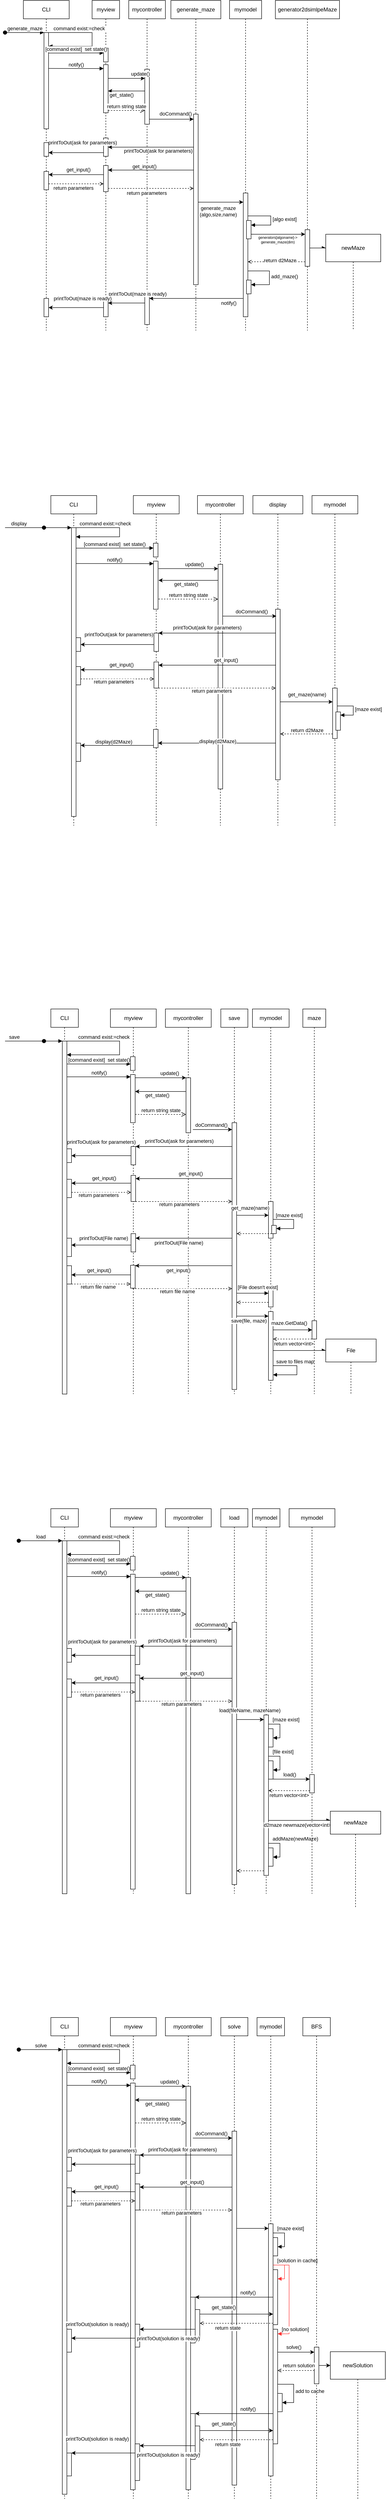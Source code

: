 <mxfile version="21.6.5" type="device">
  <diagram name="Page-1" id="2YBvvXClWsGukQMizWep">
    <mxGraphModel dx="909" dy="532" grid="1" gridSize="10" guides="1" tooltips="1" connect="1" arrows="1" fold="1" page="1" pageScale="1" pageWidth="850" pageHeight="1100" math="0" shadow="0">
      <root>
        <mxCell id="0" />
        <mxCell id="1" parent="0" />
        <mxCell id="aM9ryv3xv72pqoxQDRHE-1" value="CLI" style="shape=umlLifeline;perimeter=lifelinePerimeter;whiteSpace=wrap;html=1;container=0;dropTarget=0;collapsible=0;recursiveResize=0;outlineConnect=0;portConstraint=eastwest;newEdgeStyle={&quot;edgeStyle&quot;:&quot;elbowEdgeStyle&quot;,&quot;elbow&quot;:&quot;vertical&quot;,&quot;curved&quot;:0,&quot;rounded&quot;:0};" parent="1" vertex="1">
          <mxGeometry x="50" y="40" width="100" height="720" as="geometry" />
        </mxCell>
        <mxCell id="aM9ryv3xv72pqoxQDRHE-2" value="" style="html=1;points=[];perimeter=orthogonalPerimeter;outlineConnect=0;targetShapes=umlLifeline;portConstraint=eastwest;newEdgeStyle={&quot;edgeStyle&quot;:&quot;elbowEdgeStyle&quot;,&quot;elbow&quot;:&quot;vertical&quot;,&quot;curved&quot;:0,&quot;rounded&quot;:0};" parent="aM9ryv3xv72pqoxQDRHE-1" vertex="1">
          <mxGeometry x="45" y="70" width="10" height="210" as="geometry" />
        </mxCell>
        <mxCell id="aM9ryv3xv72pqoxQDRHE-3" value="generate_maze" style="html=1;verticalAlign=bottom;startArrow=oval;endArrow=block;startSize=8;edgeStyle=elbowEdgeStyle;elbow=vertical;curved=0;rounded=0;" parent="aM9ryv3xv72pqoxQDRHE-1" target="aM9ryv3xv72pqoxQDRHE-2" edge="1">
          <mxGeometry relative="1" as="geometry">
            <mxPoint x="-40" y="70" as="sourcePoint" />
            <Array as="points">
              <mxPoint x="10" y="70" />
            </Array>
          </mxGeometry>
        </mxCell>
        <mxCell id="3twzVieShD6ERpXpoWgF-31" value="" style="html=1;points=[];perimeter=orthogonalPerimeter;outlineConnect=0;targetShapes=umlLifeline;portConstraint=eastwest;newEdgeStyle={&quot;edgeStyle&quot;:&quot;elbowEdgeStyle&quot;,&quot;elbow&quot;:&quot;vertical&quot;,&quot;curved&quot;:0,&quot;rounded&quot;:0};" vertex="1" parent="aM9ryv3xv72pqoxQDRHE-1">
          <mxGeometry x="45" y="310" width="10" height="30" as="geometry" />
        </mxCell>
        <mxCell id="3twzVieShD6ERpXpoWgF-46" value="" style="html=1;points=[];perimeter=orthogonalPerimeter;outlineConnect=0;targetShapes=umlLifeline;portConstraint=eastwest;newEdgeStyle={&quot;edgeStyle&quot;:&quot;elbowEdgeStyle&quot;,&quot;elbow&quot;:&quot;vertical&quot;,&quot;curved&quot;:0,&quot;rounded&quot;:0};" vertex="1" parent="aM9ryv3xv72pqoxQDRHE-1">
          <mxGeometry x="45" y="373" width="10" height="40" as="geometry" />
        </mxCell>
        <mxCell id="3twzVieShD6ERpXpoWgF-83" value="" style="html=1;points=[];perimeter=orthogonalPerimeter;outlineConnect=0;targetShapes=umlLifeline;portConstraint=eastwest;newEdgeStyle={&quot;edgeStyle&quot;:&quot;elbowEdgeStyle&quot;,&quot;elbow&quot;:&quot;vertical&quot;,&quot;curved&quot;:0,&quot;rounded&quot;:0};" vertex="1" parent="aM9ryv3xv72pqoxQDRHE-1">
          <mxGeometry x="45" y="650" width="10" height="40" as="geometry" />
        </mxCell>
        <mxCell id="aM9ryv3xv72pqoxQDRHE-5" value="myview" style="shape=umlLifeline;perimeter=lifelinePerimeter;whiteSpace=wrap;html=1;container=0;dropTarget=0;collapsible=0;recursiveResize=0;outlineConnect=0;portConstraint=eastwest;newEdgeStyle={&quot;edgeStyle&quot;:&quot;elbowEdgeStyle&quot;,&quot;elbow&quot;:&quot;vertical&quot;,&quot;curved&quot;:0,&quot;rounded&quot;:0};" parent="1" vertex="1">
          <mxGeometry x="200" y="40" width="60" height="720" as="geometry" />
        </mxCell>
        <mxCell id="3twzVieShD6ERpXpoWgF-3" value="" style="html=1;points=[];perimeter=orthogonalPerimeter;outlineConnect=0;targetShapes=umlLifeline;portConstraint=eastwest;newEdgeStyle={&quot;edgeStyle&quot;:&quot;elbowEdgeStyle&quot;,&quot;elbow&quot;:&quot;vertical&quot;,&quot;curved&quot;:0,&quot;rounded&quot;:0};" vertex="1" parent="aM9ryv3xv72pqoxQDRHE-5">
          <mxGeometry x="25.0" y="104" width="10" height="30" as="geometry" />
        </mxCell>
        <mxCell id="3twzVieShD6ERpXpoWgF-6" value="" style="html=1;points=[];perimeter=orthogonalPerimeter;outlineConnect=0;targetShapes=umlLifeline;portConstraint=eastwest;newEdgeStyle={&quot;edgeStyle&quot;:&quot;elbowEdgeStyle&quot;,&quot;elbow&quot;:&quot;vertical&quot;,&quot;curved&quot;:0,&quot;rounded&quot;:0};" vertex="1" parent="aM9ryv3xv72pqoxQDRHE-5">
          <mxGeometry x="25" y="140" width="10" height="105" as="geometry" />
        </mxCell>
        <mxCell id="3twzVieShD6ERpXpoWgF-17" value="" style="html=1;points=[];perimeter=orthogonalPerimeter;outlineConnect=0;targetShapes=umlLifeline;portConstraint=eastwest;newEdgeStyle={&quot;edgeStyle&quot;:&quot;elbowEdgeStyle&quot;,&quot;elbow&quot;:&quot;vertical&quot;,&quot;curved&quot;:0,&quot;rounded&quot;:0};" vertex="1" parent="aM9ryv3xv72pqoxQDRHE-5">
          <mxGeometry x="25" y="300" width="10" height="40" as="geometry" />
        </mxCell>
        <mxCell id="3twzVieShD6ERpXpoWgF-39" value="" style="html=1;points=[];perimeter=orthogonalPerimeter;outlineConnect=0;targetShapes=umlLifeline;portConstraint=eastwest;newEdgeStyle={&quot;edgeStyle&quot;:&quot;elbowEdgeStyle&quot;,&quot;elbow&quot;:&quot;vertical&quot;,&quot;curved&quot;:0,&quot;rounded&quot;:0};" vertex="1" parent="aM9ryv3xv72pqoxQDRHE-5">
          <mxGeometry x="25" y="360" width="10" height="57" as="geometry" />
        </mxCell>
        <mxCell id="3twzVieShD6ERpXpoWgF-80" value="" style="html=1;points=[];perimeter=orthogonalPerimeter;outlineConnect=0;targetShapes=umlLifeline;portConstraint=eastwest;newEdgeStyle={&quot;edgeStyle&quot;:&quot;elbowEdgeStyle&quot;,&quot;elbow&quot;:&quot;vertical&quot;,&quot;curved&quot;:0,&quot;rounded&quot;:0};" vertex="1" parent="aM9ryv3xv72pqoxQDRHE-5">
          <mxGeometry x="25.0" y="650" width="10" height="40" as="geometry" />
        </mxCell>
        <mxCell id="aM9ryv3xv72pqoxQDRHE-7" value="command exist:=check&amp;nbsp;" style="html=1;verticalAlign=bottom;endArrow=block;edgeStyle=orthogonalEdgeStyle;elbow=vertical;rounded=0;" parent="1" target="aM9ryv3xv72pqoxQDRHE-2" edge="1">
          <mxGeometry x="-0.374" relative="1" as="geometry">
            <mxPoint x="104" y="110" as="sourcePoint" />
            <Array as="points">
              <mxPoint x="200" y="110" />
              <mxPoint x="200" y="140" />
            </Array>
            <mxPoint x="105.0" y="130" as="targetPoint" />
            <mxPoint as="offset" />
          </mxGeometry>
        </mxCell>
        <mxCell id="Nlr5EThbNXqsC1aCLq-n-1" value="mycontroller" style="shape=umlLifeline;perimeter=lifelinePerimeter;whiteSpace=wrap;html=1;container=0;dropTarget=0;collapsible=0;recursiveResize=0;outlineConnect=0;portConstraint=eastwest;newEdgeStyle={&quot;edgeStyle&quot;:&quot;elbowEdgeStyle&quot;,&quot;elbow&quot;:&quot;vertical&quot;,&quot;curved&quot;:0,&quot;rounded&quot;:0};" parent="1" vertex="1">
          <mxGeometry x="280" y="40" width="80" height="720" as="geometry" />
        </mxCell>
        <mxCell id="Nlr5EThbNXqsC1aCLq-n-2" value="" style="html=1;points=[];perimeter=orthogonalPerimeter;outlineConnect=0;targetShapes=umlLifeline;portConstraint=eastwest;newEdgeStyle={&quot;edgeStyle&quot;:&quot;elbowEdgeStyle&quot;,&quot;elbow&quot;:&quot;vertical&quot;,&quot;curved&quot;:0,&quot;rounded&quot;:0};" parent="Nlr5EThbNXqsC1aCLq-n-1" vertex="1">
          <mxGeometry x="35" y="150" width="10" height="120" as="geometry" />
        </mxCell>
        <mxCell id="3twzVieShD6ERpXpoWgF-76" value="" style="html=1;points=[];perimeter=orthogonalPerimeter;outlineConnect=0;targetShapes=umlLifeline;portConstraint=eastwest;newEdgeStyle={&quot;edgeStyle&quot;:&quot;elbowEdgeStyle&quot;,&quot;elbow&quot;:&quot;vertical&quot;,&quot;curved&quot;:0,&quot;rounded&quot;:0};" vertex="1" parent="Nlr5EThbNXqsC1aCLq-n-1">
          <mxGeometry x="35" y="643" width="10" height="64" as="geometry" />
        </mxCell>
        <mxCell id="Nlr5EThbNXqsC1aCLq-n-7" style="edgeStyle=elbowEdgeStyle;rounded=0;orthogonalLoop=1;jettySize=auto;html=1;elbow=vertical;curved=0;" parent="1" edge="1" target="Nlr5EThbNXqsC1aCLq-n-2" source="3twzVieShD6ERpXpoWgF-6">
          <mxGeometry relative="1" as="geometry">
            <mxPoint x="285.0" y="199.324" as="sourcePoint" />
            <mxPoint x="455" y="199.324" as="targetPoint" />
            <Array as="points">
              <mxPoint x="300" y="210" />
            </Array>
          </mxGeometry>
        </mxCell>
        <mxCell id="Nlr5EThbNXqsC1aCLq-n-8" value="update()" style="edgeLabel;html=1;align=center;verticalAlign=middle;resizable=0;points=[];" parent="Nlr5EThbNXqsC1aCLq-n-7" vertex="1" connectable="0">
          <mxGeometry x="-0.667" y="1" relative="1" as="geometry">
            <mxPoint x="56" y="-9" as="offset" />
          </mxGeometry>
        </mxCell>
        <mxCell id="Nlr5EThbNXqsC1aCLq-n-9" value="generate_maze" style="shape=umlLifeline;perimeter=lifelinePerimeter;whiteSpace=wrap;html=1;container=0;dropTarget=0;collapsible=0;recursiveResize=0;outlineConnect=0;portConstraint=eastwest;newEdgeStyle={&quot;edgeStyle&quot;:&quot;elbowEdgeStyle&quot;,&quot;elbow&quot;:&quot;vertical&quot;,&quot;curved&quot;:0,&quot;rounded&quot;:0};" parent="1" vertex="1">
          <mxGeometry x="372" y="40" width="109" height="720" as="geometry" />
        </mxCell>
        <mxCell id="Nlr5EThbNXqsC1aCLq-n-10" value="" style="html=1;points=[];perimeter=orthogonalPerimeter;outlineConnect=0;targetShapes=umlLifeline;portConstraint=eastwest;newEdgeStyle={&quot;edgeStyle&quot;:&quot;elbowEdgeStyle&quot;,&quot;elbow&quot;:&quot;vertical&quot;,&quot;curved&quot;:0,&quot;rounded&quot;:0};" parent="Nlr5EThbNXqsC1aCLq-n-9" vertex="1">
          <mxGeometry x="49.5" y="248" width="10" height="372" as="geometry" />
        </mxCell>
        <mxCell id="Nlr5EThbNXqsC1aCLq-n-31" value="mymodel" style="shape=umlLifeline;perimeter=lifelinePerimeter;whiteSpace=wrap;html=1;container=0;dropTarget=0;collapsible=0;recursiveResize=0;outlineConnect=0;portConstraint=eastwest;newEdgeStyle={&quot;edgeStyle&quot;:&quot;elbowEdgeStyle&quot;,&quot;elbow&quot;:&quot;vertical&quot;,&quot;curved&quot;:0,&quot;rounded&quot;:0};" parent="1" vertex="1">
          <mxGeometry x="500" y="40" width="70" height="720" as="geometry" />
        </mxCell>
        <mxCell id="3twzVieShD6ERpXpoWgF-54" value="" style="html=1;points=[];perimeter=orthogonalPerimeter;outlineConnect=0;targetShapes=umlLifeline;portConstraint=eastwest;newEdgeStyle={&quot;edgeStyle&quot;:&quot;elbowEdgeStyle&quot;,&quot;elbow&quot;:&quot;vertical&quot;,&quot;curved&quot;:0,&quot;rounded&quot;:0};" vertex="1" parent="Nlr5EThbNXqsC1aCLq-n-31">
          <mxGeometry x="30" y="420" width="10" height="270" as="geometry" />
        </mxCell>
        <mxCell id="3twzVieShD6ERpXpoWgF-56" value="" style="html=1;points=[];perimeter=orthogonalPerimeter;outlineConnect=0;targetShapes=umlLifeline;portConstraint=eastwest;newEdgeStyle={&quot;edgeStyle&quot;:&quot;elbowEdgeStyle&quot;,&quot;elbow&quot;:&quot;vertical&quot;,&quot;curved&quot;:0,&quot;rounded&quot;:0};" vertex="1" parent="Nlr5EThbNXqsC1aCLq-n-31">
          <mxGeometry x="37" y="480" width="10" height="40" as="geometry" />
        </mxCell>
        <mxCell id="3twzVieShD6ERpXpoWgF-57" value="[algo exist]&lt;br&gt;" style="html=1;align=left;spacingLeft=2;endArrow=block;rounded=0;edgeStyle=orthogonalEdgeStyle;curved=0;rounded=0;" edge="1" target="3twzVieShD6ERpXpoWgF-56" parent="Nlr5EThbNXqsC1aCLq-n-31" source="3twzVieShD6ERpXpoWgF-54">
          <mxGeometry relative="1" as="geometry">
            <mxPoint x="60" y="447" as="sourcePoint" />
            <Array as="points">
              <mxPoint x="90" y="470" />
              <mxPoint x="90" y="490" />
            </Array>
          </mxGeometry>
        </mxCell>
        <mxCell id="3twzVieShD6ERpXpoWgF-72" value="" style="html=1;points=[];perimeter=orthogonalPerimeter;outlineConnect=0;targetShapes=umlLifeline;portConstraint=eastwest;newEdgeStyle={&quot;edgeStyle&quot;:&quot;elbowEdgeStyle&quot;,&quot;elbow&quot;:&quot;vertical&quot;,&quot;curved&quot;:0,&quot;rounded&quot;:0};" vertex="1" parent="Nlr5EThbNXqsC1aCLq-n-31">
          <mxGeometry x="37" y="610" width="10" height="30" as="geometry" />
        </mxCell>
        <mxCell id="3twzVieShD6ERpXpoWgF-73" value="add_maze()" style="html=1;align=left;spacingLeft=2;endArrow=block;rounded=0;edgeStyle=orthogonalEdgeStyle;curved=0;rounded=0;" edge="1" target="3twzVieShD6ERpXpoWgF-72" parent="Nlr5EThbNXqsC1aCLq-n-31" source="3twzVieShD6ERpXpoWgF-54">
          <mxGeometry relative="1" as="geometry">
            <mxPoint x="57" y="580" as="sourcePoint" />
            <Array as="points">
              <mxPoint x="87" y="590" />
              <mxPoint x="87" y="620" />
            </Array>
          </mxGeometry>
        </mxCell>
        <mxCell id="Nlr5EThbNXqsC1aCLq-n-136" value="generator2dsimlpeMaze" style="shape=umlLifeline;perimeter=lifelinePerimeter;whiteSpace=wrap;html=1;container=0;dropTarget=0;collapsible=0;recursiveResize=0;outlineConnect=0;portConstraint=eastwest;newEdgeStyle={&quot;edgeStyle&quot;:&quot;elbowEdgeStyle&quot;,&quot;elbow&quot;:&quot;vertical&quot;,&quot;curved&quot;:0,&quot;rounded&quot;:0};" parent="1" vertex="1">
          <mxGeometry x="600" y="40" width="140" height="720" as="geometry" />
        </mxCell>
        <mxCell id="3twzVieShD6ERpXpoWgF-58" value="" style="html=1;points=[];perimeter=orthogonalPerimeter;outlineConnect=0;targetShapes=umlLifeline;portConstraint=eastwest;newEdgeStyle={&quot;edgeStyle&quot;:&quot;elbowEdgeStyle&quot;,&quot;elbow&quot;:&quot;vertical&quot;,&quot;curved&quot;:0,&quot;rounded&quot;:0};" vertex="1" parent="Nlr5EThbNXqsC1aCLq-n-136">
          <mxGeometry x="65" y="500" width="10" height="80" as="geometry" />
        </mxCell>
        <mxCell id="3twzVieShD6ERpXpoWgF-4" value="[command exist]&amp;nbsp; set state()" style="html=1;verticalAlign=bottom;startArrow=none;endArrow=block;startSize=8;edgeStyle=elbowEdgeStyle;elbow=vertical;curved=0;rounded=0;exitX=1.116;exitY=0.579;exitDx=0;exitDy=0;exitPerimeter=0;startFill=0;" edge="1" target="3twzVieShD6ERpXpoWgF-3" parent="1">
          <mxGeometry relative="1" as="geometry">
            <mxPoint x="105.0" y="154.74" as="sourcePoint" />
          </mxGeometry>
        </mxCell>
        <mxCell id="3twzVieShD6ERpXpoWgF-7" value="notify()" style="html=1;verticalAlign=bottom;startArrow=none;endArrow=block;startSize=8;edgeStyle=elbowEdgeStyle;elbow=vertical;curved=0;rounded=0;startFill=0;" edge="1" target="3twzVieShD6ERpXpoWgF-6" parent="1">
          <mxGeometry relative="1" as="geometry">
            <mxPoint x="105.0" y="188.297" as="sourcePoint" />
            <mxPoint x="274" y="188.297" as="targetPoint" />
          </mxGeometry>
        </mxCell>
        <mxCell id="3twzVieShD6ERpXpoWgF-8" style="edgeStyle=elbowEdgeStyle;rounded=0;orthogonalLoop=1;jettySize=auto;html=1;elbow=vertical;curved=0;" edge="1" parent="1" source="Nlr5EThbNXqsC1aCLq-n-2" target="3twzVieShD6ERpXpoWgF-6">
          <mxGeometry relative="1" as="geometry">
            <mxPoint x="455" y="224.757" as="sourcePoint" />
            <mxPoint x="285.0" y="224.757" as="targetPoint" />
          </mxGeometry>
        </mxCell>
        <mxCell id="3twzVieShD6ERpXpoWgF-9" value="get_state()" style="edgeLabel;html=1;align=center;verticalAlign=middle;resizable=0;points=[];" vertex="1" connectable="0" parent="3twzVieShD6ERpXpoWgF-8">
          <mxGeometry x="-0.241" relative="1" as="geometry">
            <mxPoint x="-21" y="8" as="offset" />
          </mxGeometry>
        </mxCell>
        <mxCell id="3twzVieShD6ERpXpoWgF-11" value="return string state" style="html=1;verticalAlign=bottom;endArrow=open;dashed=1;endSize=8;edgeStyle=elbowEdgeStyle;elbow=vertical;curved=0;rounded=0;" edge="1" parent="1" source="3twzVieShD6ERpXpoWgF-6" target="Nlr5EThbNXqsC1aCLq-n-2">
          <mxGeometry relative="1" as="geometry">
            <mxPoint x="285.0" y="265.757" as="sourcePoint" />
            <mxPoint x="455" y="265.757" as="targetPoint" />
            <Array as="points">
              <mxPoint x="290" y="280" />
            </Array>
          </mxGeometry>
        </mxCell>
        <mxCell id="3twzVieShD6ERpXpoWgF-14" style="edgeStyle=elbowEdgeStyle;rounded=0;orthogonalLoop=1;jettySize=auto;html=1;elbow=vertical;curved=0;" edge="1" parent="1" source="Nlr5EThbNXqsC1aCLq-n-2" target="Nlr5EThbNXqsC1aCLq-n-10">
          <mxGeometry relative="1" as="geometry">
            <mxPoint x="465" y="299.997" as="sourcePoint" />
            <mxPoint x="645" y="299.997" as="targetPoint" />
          </mxGeometry>
        </mxCell>
        <mxCell id="3twzVieShD6ERpXpoWgF-15" value="doCommand()" style="edgeLabel;html=1;align=center;verticalAlign=middle;resizable=0;points=[];" vertex="1" connectable="0" parent="3twzVieShD6ERpXpoWgF-14">
          <mxGeometry x="0.166" y="2" relative="1" as="geometry">
            <mxPoint y="-10" as="offset" />
          </mxGeometry>
        </mxCell>
        <mxCell id="3twzVieShD6ERpXpoWgF-18" style="edgeStyle=elbowEdgeStyle;rounded=0;orthogonalLoop=1;jettySize=auto;html=1;elbow=vertical;curved=0;" edge="1" parent="1" source="Nlr5EThbNXqsC1aCLq-n-10" target="3twzVieShD6ERpXpoWgF-17">
          <mxGeometry relative="1" as="geometry">
            <mxPoint x="645" y="351.333" as="sourcePoint" />
            <mxPoint x="285" y="351.333" as="targetPoint" />
            <Array as="points">
              <mxPoint x="300" y="360" />
            </Array>
          </mxGeometry>
        </mxCell>
        <mxCell id="3twzVieShD6ERpXpoWgF-20" value="printToOut(ask for parameters)" style="edgeLabel;html=1;align=center;verticalAlign=middle;resizable=0;points=[];" vertex="1" connectable="0" parent="3twzVieShD6ERpXpoWgF-18">
          <mxGeometry x="0.528" y="-1" relative="1" as="geometry">
            <mxPoint x="65" y="9" as="offset" />
          </mxGeometry>
        </mxCell>
        <mxCell id="3twzVieShD6ERpXpoWgF-32" style="edgeStyle=elbowEdgeStyle;rounded=0;orthogonalLoop=1;jettySize=auto;html=1;elbow=vertical;curved=0;" edge="1" parent="1" source="3twzVieShD6ERpXpoWgF-17">
          <mxGeometry relative="1" as="geometry">
            <mxPoint x="275" y="372" as="sourcePoint" />
            <mxPoint x="105" y="372" as="targetPoint" />
          </mxGeometry>
        </mxCell>
        <mxCell id="3twzVieShD6ERpXpoWgF-33" value="printToOut(ask for parameters)" style="edgeLabel;html=1;align=center;verticalAlign=middle;resizable=0;points=[];" vertex="1" connectable="0" parent="3twzVieShD6ERpXpoWgF-32">
          <mxGeometry x="0.528" y="-1" relative="1" as="geometry">
            <mxPoint x="45" y="-21" as="offset" />
          </mxGeometry>
        </mxCell>
        <mxCell id="3twzVieShD6ERpXpoWgF-38" style="edgeStyle=elbowEdgeStyle;rounded=0;orthogonalLoop=1;jettySize=auto;html=1;elbow=vertical;curved=0;" edge="1" parent="1" source="Nlr5EThbNXqsC1aCLq-n-10" target="3twzVieShD6ERpXpoWgF-39">
          <mxGeometry relative="1" as="geometry">
            <mxPoint x="630" y="412" as="sourcePoint" />
            <mxPoint x="285" y="412.421" as="targetPoint" />
            <Array as="points">
              <mxPoint x="300" y="410" />
            </Array>
          </mxGeometry>
        </mxCell>
        <mxCell id="3twzVieShD6ERpXpoWgF-40" value="get_input()" style="edgeLabel;html=1;align=center;verticalAlign=middle;resizable=0;points=[];" vertex="1" connectable="0" parent="3twzVieShD6ERpXpoWgF-38">
          <mxGeometry x="-0.135" y="-1" relative="1" as="geometry">
            <mxPoint x="-27" y="-7" as="offset" />
          </mxGeometry>
        </mxCell>
        <mxCell id="3twzVieShD6ERpXpoWgF-47" style="edgeStyle=elbowEdgeStyle;rounded=0;orthogonalLoop=1;jettySize=auto;html=1;elbow=vertical;curved=0;" edge="1" parent="1" source="3twzVieShD6ERpXpoWgF-39" target="3twzVieShD6ERpXpoWgF-46">
          <mxGeometry relative="1" as="geometry">
            <mxPoint x="275" y="426" as="sourcePoint" />
            <mxPoint x="105" y="426" as="targetPoint" />
            <Array as="points">
              <mxPoint x="180" y="420" />
            </Array>
          </mxGeometry>
        </mxCell>
        <mxCell id="3twzVieShD6ERpXpoWgF-48" value="get_input()" style="edgeLabel;html=1;align=center;verticalAlign=middle;resizable=0;points=[];" vertex="1" connectable="0" parent="3twzVieShD6ERpXpoWgF-47">
          <mxGeometry x="-0.211" y="1" relative="1" as="geometry">
            <mxPoint x="-8" y="-12" as="offset" />
          </mxGeometry>
        </mxCell>
        <mxCell id="3twzVieShD6ERpXpoWgF-49" style="edgeStyle=elbowEdgeStyle;rounded=0;orthogonalLoop=1;jettySize=auto;html=1;elbow=vertical;curved=0;endArrow=open;endFill=0;dashed=1;" edge="1" parent="1" source="3twzVieShD6ERpXpoWgF-46" target="3twzVieShD6ERpXpoWgF-39">
          <mxGeometry relative="1" as="geometry">
            <mxPoint x="105" y="447" as="sourcePoint" />
            <mxPoint x="275" y="447" as="targetPoint" />
            <Array as="points">
              <mxPoint x="180" y="440" />
            </Array>
          </mxGeometry>
        </mxCell>
        <mxCell id="3twzVieShD6ERpXpoWgF-50" value="return parameters" style="edgeLabel;html=1;align=center;verticalAlign=middle;resizable=0;points=[];" vertex="1" connectable="0" parent="3twzVieShD6ERpXpoWgF-49">
          <mxGeometry x="-0.097" y="1" relative="1" as="geometry">
            <mxPoint y="10" as="offset" />
          </mxGeometry>
        </mxCell>
        <mxCell id="3twzVieShD6ERpXpoWgF-51" style="edgeStyle=elbowEdgeStyle;rounded=0;orthogonalLoop=1;jettySize=auto;html=1;elbow=vertical;curved=0;endArrow=open;endFill=0;dashed=1;" edge="1" parent="1" source="3twzVieShD6ERpXpoWgF-39" target="Nlr5EThbNXqsC1aCLq-n-10">
          <mxGeometry relative="1" as="geometry">
            <mxPoint x="285" y="459.5" as="sourcePoint" />
            <mxPoint x="645" y="459.5" as="targetPoint" />
            <Array as="points">
              <mxPoint x="280" y="450" />
            </Array>
          </mxGeometry>
        </mxCell>
        <mxCell id="3twzVieShD6ERpXpoWgF-52" value="return parameters" style="edgeLabel;html=1;align=center;verticalAlign=middle;resizable=0;points=[];" vertex="1" connectable="0" parent="3twzVieShD6ERpXpoWgF-51">
          <mxGeometry x="-0.097" y="1" relative="1" as="geometry">
            <mxPoint y="11" as="offset" />
          </mxGeometry>
        </mxCell>
        <mxCell id="3twzVieShD6ERpXpoWgF-53" style="edgeStyle=elbowEdgeStyle;rounded=0;orthogonalLoop=1;jettySize=auto;html=1;elbow=vertical;curved=0;" edge="1" parent="1" source="Nlr5EThbNXqsC1aCLq-n-10" target="3twzVieShD6ERpXpoWgF-54">
          <mxGeometry relative="1" as="geometry">
            <mxPoint x="559.5" y="472.556" as="sourcePoint" />
            <mxPoint x="715" y="472.556" as="targetPoint" />
            <Array as="points">
              <mxPoint x="480" y="480" />
            </Array>
          </mxGeometry>
        </mxCell>
        <mxCell id="3twzVieShD6ERpXpoWgF-55" value="generate_maze&lt;br&gt;(algo,size,name)" style="edgeLabel;html=1;align=center;verticalAlign=middle;resizable=0;points=[];" vertex="1" connectable="0" parent="3twzVieShD6ERpXpoWgF-53">
          <mxGeometry x="0.127" y="2" relative="1" as="geometry">
            <mxPoint x="-12" y="22" as="offset" />
          </mxGeometry>
        </mxCell>
        <mxCell id="3twzVieShD6ERpXpoWgF-59" style="edgeStyle=elbowEdgeStyle;rounded=0;orthogonalLoop=1;jettySize=auto;html=1;elbow=vertical;curved=0;" edge="1" parent="1" source="3twzVieShD6ERpXpoWgF-56" target="3twzVieShD6ERpXpoWgF-58">
          <mxGeometry relative="1" as="geometry">
            <mxPoint x="702" y="552.588" as="sourcePoint" />
            <mxPoint x="845" y="552.588" as="targetPoint" />
          </mxGeometry>
        </mxCell>
        <mxCell id="3twzVieShD6ERpXpoWgF-60" value="&lt;div style=&quot;background-color:#2b2b2b;color:#a9b7c6;font-family:&#39;JetBrains Mono&#39;,monospace;font-size:9.8pt;&quot;&gt;&lt;pre&gt;&lt;div style=&quot;font-family: &amp;quot;JetBrains Mono&amp;quot;, monospace; font-size: 9.8pt;&quot;&gt;&lt;pre&gt;&lt;br&gt;&lt;/pre&gt;&lt;/div&gt;&lt;/pre&gt;&lt;/div&gt;" style="edgeLabel;html=1;align=center;verticalAlign=middle;resizable=0;points=[];" vertex="1" connectable="0" parent="3twzVieShD6ERpXpoWgF-59">
          <mxGeometry x="-0.394" y="-1" relative="1" as="geometry">
            <mxPoint as="offset" />
          </mxGeometry>
        </mxCell>
        <mxCell id="3twzVieShD6ERpXpoWgF-61" value="generators[algoname]-&amp;gt;&lt;br&gt;generate_maze(dim)" style="edgeLabel;html=1;align=center;verticalAlign=middle;resizable=0;points=[];fontSize=8;" vertex="1" connectable="0" parent="3twzVieShD6ERpXpoWgF-59">
          <mxGeometry x="-0.25" relative="1" as="geometry">
            <mxPoint x="13" y="12" as="offset" />
          </mxGeometry>
        </mxCell>
        <mxCell id="3twzVieShD6ERpXpoWgF-67" style="edgeStyle=elbowEdgeStyle;rounded=0;orthogonalLoop=1;jettySize=auto;html=1;elbow=vertical;curved=0;endArrow=open;endFill=0;dashed=1;" edge="1" parent="1" source="3twzVieShD6ERpXpoWgF-58" target="3twzVieShD6ERpXpoWgF-54">
          <mxGeometry relative="1" as="geometry">
            <mxPoint x="845" y="593.833" as="sourcePoint" />
            <mxPoint x="695" y="593.833" as="targetPoint" />
            <Array as="points">
              <mxPoint x="610" y="610" />
            </Array>
          </mxGeometry>
        </mxCell>
        <mxCell id="3twzVieShD6ERpXpoWgF-68" value="return d2Maze" style="edgeLabel;html=1;align=center;verticalAlign=middle;resizable=0;points=[];" vertex="1" connectable="0" parent="3twzVieShD6ERpXpoWgF-67">
          <mxGeometry x="-0.111" y="-3" relative="1" as="geometry">
            <mxPoint as="offset" />
          </mxGeometry>
        </mxCell>
        <mxCell id="3twzVieShD6ERpXpoWgF-70" value="" style="edgeStyle=elbowEdgeStyle;rounded=0;orthogonalLoop=1;jettySize=auto;html=1;elbow=vertical;curved=0;endArrow=async;endFill=1;" edge="1" parent="1" source="3twzVieShD6ERpXpoWgF-58" target="3twzVieShD6ERpXpoWgF-69">
          <mxGeometry relative="1" as="geometry" />
        </mxCell>
        <mxCell id="3twzVieShD6ERpXpoWgF-74" style="edgeStyle=elbowEdgeStyle;rounded=0;orthogonalLoop=1;jettySize=auto;html=1;elbow=vertical;curved=0;" edge="1" parent="1" source="3twzVieShD6ERpXpoWgF-54" target="3twzVieShD6ERpXpoWgF-76">
          <mxGeometry relative="1" as="geometry">
            <mxPoint x="715" y="584.0" as="sourcePoint" />
            <mxPoint x="425" y="690.31" as="targetPoint" />
            <Array as="points">
              <mxPoint x="500" y="690" />
            </Array>
          </mxGeometry>
        </mxCell>
        <mxCell id="3twzVieShD6ERpXpoWgF-75" value="notify()" style="edgeLabel;html=1;align=center;verticalAlign=middle;resizable=0;points=[];" vertex="1" connectable="0" parent="3twzVieShD6ERpXpoWgF-74">
          <mxGeometry x="0.594" y="3" relative="1" as="geometry">
            <mxPoint x="131" y="7" as="offset" />
          </mxGeometry>
        </mxCell>
        <mxCell id="3twzVieShD6ERpXpoWgF-78" style="edgeStyle=elbowEdgeStyle;rounded=0;orthogonalLoop=1;jettySize=auto;html=1;elbow=vertical;curved=0;" edge="1" parent="1" source="3twzVieShD6ERpXpoWgF-76" target="3twzVieShD6ERpXpoWgF-80">
          <mxGeometry relative="1" as="geometry">
            <mxPoint x="560" y="361" as="sourcePoint" />
            <mxPoint x="295" y="361.333" as="targetPoint" />
            <Array as="points">
              <mxPoint x="280" y="700" />
            </Array>
          </mxGeometry>
        </mxCell>
        <mxCell id="3twzVieShD6ERpXpoWgF-79" value="printToOut(maze is ready)" style="edgeLabel;html=1;align=center;verticalAlign=middle;resizable=0;points=[];" vertex="1" connectable="0" parent="3twzVieShD6ERpXpoWgF-78">
          <mxGeometry x="0.528" y="-1" relative="1" as="geometry">
            <mxPoint x="45" y="-19" as="offset" />
          </mxGeometry>
        </mxCell>
        <mxCell id="3twzVieShD6ERpXpoWgF-81" style="edgeStyle=elbowEdgeStyle;rounded=0;orthogonalLoop=1;jettySize=auto;html=1;elbow=vertical;curved=0;" edge="1" parent="1" source="3twzVieShD6ERpXpoWgF-80" target="3twzVieShD6ERpXpoWgF-83">
          <mxGeometry relative="1" as="geometry">
            <mxPoint x="275" y="710" as="sourcePoint" />
            <mxPoint x="144" y="710" as="targetPoint" />
            <Array as="points">
              <mxPoint x="209" y="710" />
            </Array>
          </mxGeometry>
        </mxCell>
        <mxCell id="3twzVieShD6ERpXpoWgF-82" value="printToOut(maze is ready)" style="edgeLabel;html=1;align=center;verticalAlign=middle;resizable=0;points=[];" vertex="1" connectable="0" parent="3twzVieShD6ERpXpoWgF-81">
          <mxGeometry x="0.528" y="-1" relative="1" as="geometry">
            <mxPoint x="45" y="-19" as="offset" />
          </mxGeometry>
        </mxCell>
        <mxCell id="3twzVieShD6ERpXpoWgF-86" value="CLI" style="shape=umlLifeline;perimeter=lifelinePerimeter;whiteSpace=wrap;html=1;container=0;dropTarget=0;collapsible=0;recursiveResize=0;outlineConnect=0;portConstraint=eastwest;newEdgeStyle={&quot;edgeStyle&quot;:&quot;elbowEdgeStyle&quot;,&quot;elbow&quot;:&quot;vertical&quot;,&quot;curved&quot;:0,&quot;rounded&quot;:0};" vertex="1" parent="1">
          <mxGeometry x="110" y="1120" width="100" height="720" as="geometry" />
        </mxCell>
        <mxCell id="3twzVieShD6ERpXpoWgF-87" value="" style="html=1;points=[];perimeter=orthogonalPerimeter;outlineConnect=0;targetShapes=umlLifeline;portConstraint=eastwest;newEdgeStyle={&quot;edgeStyle&quot;:&quot;elbowEdgeStyle&quot;,&quot;elbow&quot;:&quot;vertical&quot;,&quot;curved&quot;:0,&quot;rounded&quot;:0};" vertex="1" parent="3twzVieShD6ERpXpoWgF-86">
          <mxGeometry x="45" y="70" width="10" height="630" as="geometry" />
        </mxCell>
        <mxCell id="3twzVieShD6ERpXpoWgF-88" value="display" style="html=1;verticalAlign=bottom;startArrow=oval;endArrow=block;startSize=8;edgeStyle=elbowEdgeStyle;elbow=vertical;curved=0;rounded=0;" edge="1" parent="3twzVieShD6ERpXpoWgF-86" target="3twzVieShD6ERpXpoWgF-87">
          <mxGeometry relative="1" as="geometry">
            <mxPoint x="-15" y="70" as="sourcePoint" />
            <Array as="points">
              <mxPoint x="-100" y="70" />
            </Array>
          </mxGeometry>
        </mxCell>
        <mxCell id="3twzVieShD6ERpXpoWgF-89" value="" style="html=1;points=[];perimeter=orthogonalPerimeter;outlineConnect=0;targetShapes=umlLifeline;portConstraint=eastwest;newEdgeStyle={&quot;edgeStyle&quot;:&quot;elbowEdgeStyle&quot;,&quot;elbow&quot;:&quot;vertical&quot;,&quot;curved&quot;:0,&quot;rounded&quot;:0};" vertex="1" parent="3twzVieShD6ERpXpoWgF-86">
          <mxGeometry x="55" y="310" width="10" height="30" as="geometry" />
        </mxCell>
        <mxCell id="3twzVieShD6ERpXpoWgF-90" value="" style="html=1;points=[];perimeter=orthogonalPerimeter;outlineConnect=0;targetShapes=umlLifeline;portConstraint=eastwest;newEdgeStyle={&quot;edgeStyle&quot;:&quot;elbowEdgeStyle&quot;,&quot;elbow&quot;:&quot;vertical&quot;,&quot;curved&quot;:0,&quot;rounded&quot;:0};" vertex="1" parent="3twzVieShD6ERpXpoWgF-86">
          <mxGeometry x="55" y="373" width="10" height="40" as="geometry" />
        </mxCell>
        <mxCell id="3twzVieShD6ERpXpoWgF-148" value="" style="html=1;points=[];perimeter=orthogonalPerimeter;outlineConnect=0;targetShapes=umlLifeline;portConstraint=eastwest;newEdgeStyle={&quot;edgeStyle&quot;:&quot;elbowEdgeStyle&quot;,&quot;elbow&quot;:&quot;vertical&quot;,&quot;curved&quot;:0,&quot;rounded&quot;:0};" vertex="1" parent="3twzVieShD6ERpXpoWgF-86">
          <mxGeometry x="55" y="540" width="10" height="40" as="geometry" />
        </mxCell>
        <mxCell id="3twzVieShD6ERpXpoWgF-92" value="myview" style="shape=umlLifeline;perimeter=lifelinePerimeter;whiteSpace=wrap;html=1;container=0;dropTarget=0;collapsible=0;recursiveResize=0;outlineConnect=0;portConstraint=eastwest;newEdgeStyle={&quot;edgeStyle&quot;:&quot;elbowEdgeStyle&quot;,&quot;elbow&quot;:&quot;vertical&quot;,&quot;curved&quot;:0,&quot;rounded&quot;:0};" vertex="1" parent="1">
          <mxGeometry x="290" y="1120" width="100" height="720" as="geometry" />
        </mxCell>
        <mxCell id="3twzVieShD6ERpXpoWgF-93" value="" style="html=1;points=[];perimeter=orthogonalPerimeter;outlineConnect=0;targetShapes=umlLifeline;portConstraint=eastwest;newEdgeStyle={&quot;edgeStyle&quot;:&quot;elbowEdgeStyle&quot;,&quot;elbow&quot;:&quot;vertical&quot;,&quot;curved&quot;:0,&quot;rounded&quot;:0};" vertex="1" parent="3twzVieShD6ERpXpoWgF-92">
          <mxGeometry x="43.84" y="104" width="10" height="30" as="geometry" />
        </mxCell>
        <mxCell id="3twzVieShD6ERpXpoWgF-94" value="" style="html=1;points=[];perimeter=orthogonalPerimeter;outlineConnect=0;targetShapes=umlLifeline;portConstraint=eastwest;newEdgeStyle={&quot;edgeStyle&quot;:&quot;elbowEdgeStyle&quot;,&quot;elbow&quot;:&quot;vertical&quot;,&quot;curved&quot;:0,&quot;rounded&quot;:0};" vertex="1" parent="3twzVieShD6ERpXpoWgF-92">
          <mxGeometry x="44" y="143" width="10" height="105" as="geometry" />
        </mxCell>
        <mxCell id="3twzVieShD6ERpXpoWgF-95" value="" style="html=1;points=[];perimeter=orthogonalPerimeter;outlineConnect=0;targetShapes=umlLifeline;portConstraint=eastwest;newEdgeStyle={&quot;edgeStyle&quot;:&quot;elbowEdgeStyle&quot;,&quot;elbow&quot;:&quot;vertical&quot;,&quot;curved&quot;:0,&quot;rounded&quot;:0};" vertex="1" parent="3twzVieShD6ERpXpoWgF-92">
          <mxGeometry x="45" y="300" width="10" height="40" as="geometry" />
        </mxCell>
        <mxCell id="3twzVieShD6ERpXpoWgF-96" value="" style="html=1;points=[];perimeter=orthogonalPerimeter;outlineConnect=0;targetShapes=umlLifeline;portConstraint=eastwest;newEdgeStyle={&quot;edgeStyle&quot;:&quot;elbowEdgeStyle&quot;,&quot;elbow&quot;:&quot;vertical&quot;,&quot;curved&quot;:0,&quot;rounded&quot;:0};" vertex="1" parent="3twzVieShD6ERpXpoWgF-92">
          <mxGeometry x="45" y="363" width="10" height="57" as="geometry" />
        </mxCell>
        <mxCell id="3twzVieShD6ERpXpoWgF-145" value="" style="html=1;points=[];perimeter=orthogonalPerimeter;outlineConnect=0;targetShapes=umlLifeline;portConstraint=eastwest;newEdgeStyle={&quot;edgeStyle&quot;:&quot;elbowEdgeStyle&quot;,&quot;elbow&quot;:&quot;vertical&quot;,&quot;curved&quot;:0,&quot;rounded&quot;:0};" vertex="1" parent="3twzVieShD6ERpXpoWgF-92">
          <mxGeometry x="44" y="510" width="10" height="40" as="geometry" />
        </mxCell>
        <mxCell id="3twzVieShD6ERpXpoWgF-98" value="command exist:=check&amp;nbsp;" style="html=1;verticalAlign=bottom;endArrow=block;edgeStyle=orthogonalEdgeStyle;elbow=vertical;rounded=0;" edge="1" target="3twzVieShD6ERpXpoWgF-87" parent="1">
          <mxGeometry x="-0.374" relative="1" as="geometry">
            <mxPoint x="164" y="1190" as="sourcePoint" />
            <Array as="points">
              <mxPoint x="260" y="1190" />
              <mxPoint x="260" y="1210" />
            </Array>
            <mxPoint x="165.0" y="1210" as="targetPoint" />
            <mxPoint as="offset" />
          </mxGeometry>
        </mxCell>
        <mxCell id="3twzVieShD6ERpXpoWgF-99" value="mycontroller" style="shape=umlLifeline;perimeter=lifelinePerimeter;whiteSpace=wrap;html=1;container=0;dropTarget=0;collapsible=0;recursiveResize=0;outlineConnect=0;portConstraint=eastwest;newEdgeStyle={&quot;edgeStyle&quot;:&quot;elbowEdgeStyle&quot;,&quot;elbow&quot;:&quot;vertical&quot;,&quot;curved&quot;:0,&quot;rounded&quot;:0};" vertex="1" parent="1">
          <mxGeometry x="430" y="1120" width="100" height="720" as="geometry" />
        </mxCell>
        <mxCell id="3twzVieShD6ERpXpoWgF-100" value="" style="html=1;points=[];perimeter=orthogonalPerimeter;outlineConnect=0;targetShapes=umlLifeline;portConstraint=eastwest;newEdgeStyle={&quot;edgeStyle&quot;:&quot;elbowEdgeStyle&quot;,&quot;elbow&quot;:&quot;vertical&quot;,&quot;curved&quot;:0,&quot;rounded&quot;:0};" vertex="1" parent="3twzVieShD6ERpXpoWgF-99">
          <mxGeometry x="45" y="150" width="10" height="490" as="geometry" />
        </mxCell>
        <mxCell id="3twzVieShD6ERpXpoWgF-102" style="edgeStyle=elbowEdgeStyle;rounded=0;orthogonalLoop=1;jettySize=auto;html=1;elbow=vertical;curved=0;" edge="1" target="3twzVieShD6ERpXpoWgF-100" parent="1">
          <mxGeometry relative="1" as="geometry">
            <mxPoint x="345.0" y="1279.324" as="sourcePoint" />
            <mxPoint x="515" y="1279.324" as="targetPoint" />
          </mxGeometry>
        </mxCell>
        <mxCell id="3twzVieShD6ERpXpoWgF-103" value="update()" style="edgeLabel;html=1;align=center;verticalAlign=middle;resizable=0;points=[];" vertex="1" connectable="0" parent="3twzVieShD6ERpXpoWgF-102">
          <mxGeometry x="-0.667" y="1" relative="1" as="geometry">
            <mxPoint x="56" y="-9" as="offset" />
          </mxGeometry>
        </mxCell>
        <mxCell id="3twzVieShD6ERpXpoWgF-104" value="[command exist]&amp;nbsp; set state()" style="html=1;verticalAlign=bottom;startArrow=none;endArrow=block;startSize=8;edgeStyle=elbowEdgeStyle;elbow=vertical;curved=0;rounded=0;exitX=1.116;exitY=0.579;exitDx=0;exitDy=0;exitPerimeter=0;startFill=0;" edge="1" target="3twzVieShD6ERpXpoWgF-93" parent="1">
          <mxGeometry relative="1" as="geometry">
            <mxPoint x="165.0" y="1234.74" as="sourcePoint" />
          </mxGeometry>
        </mxCell>
        <mxCell id="3twzVieShD6ERpXpoWgF-105" value="notify()" style="html=1;verticalAlign=bottom;startArrow=none;endArrow=block;startSize=8;edgeStyle=elbowEdgeStyle;elbow=vertical;curved=0;rounded=0;startFill=0;" edge="1" parent="1">
          <mxGeometry relative="1" as="geometry">
            <mxPoint x="165.0" y="1268.297" as="sourcePoint" />
            <mxPoint x="334" y="1268.297" as="targetPoint" />
          </mxGeometry>
        </mxCell>
        <mxCell id="3twzVieShD6ERpXpoWgF-106" style="edgeStyle=elbowEdgeStyle;rounded=0;orthogonalLoop=1;jettySize=auto;html=1;elbow=vertical;curved=0;" edge="1" source="3twzVieShD6ERpXpoWgF-100" parent="1">
          <mxGeometry relative="1" as="geometry">
            <mxPoint x="515" y="1304.757" as="sourcePoint" />
            <mxPoint x="345.0" y="1304.757" as="targetPoint" />
          </mxGeometry>
        </mxCell>
        <mxCell id="3twzVieShD6ERpXpoWgF-107" value="get_state()" style="edgeLabel;html=1;align=center;verticalAlign=middle;resizable=0;points=[];" vertex="1" connectable="0" parent="3twzVieShD6ERpXpoWgF-106">
          <mxGeometry x="-0.241" relative="1" as="geometry">
            <mxPoint x="-21" y="8" as="offset" />
          </mxGeometry>
        </mxCell>
        <mxCell id="3twzVieShD6ERpXpoWgF-108" value="return string state" style="html=1;verticalAlign=bottom;endArrow=open;dashed=1;endSize=8;edgeStyle=elbowEdgeStyle;elbow=vertical;curved=0;rounded=0;" edge="1" target="3twzVieShD6ERpXpoWgF-100" parent="1">
          <mxGeometry relative="1" as="geometry">
            <mxPoint x="345.0" y="1345.757" as="sourcePoint" />
            <mxPoint x="515" y="1345.757" as="targetPoint" />
          </mxGeometry>
        </mxCell>
        <mxCell id="3twzVieShD6ERpXpoWgF-110" style="edgeStyle=elbowEdgeStyle;rounded=0;orthogonalLoop=1;jettySize=auto;html=1;elbow=vertical;curved=0;" edge="1" parent="1" source="3twzVieShD6ERpXpoWgF-95" target="3twzVieShD6ERpXpoWgF-89">
          <mxGeometry relative="1" as="geometry">
            <mxPoint x="335" y="1452" as="sourcePoint" />
            <mxPoint x="165" y="1452" as="targetPoint" />
          </mxGeometry>
        </mxCell>
        <mxCell id="3twzVieShD6ERpXpoWgF-111" value="printToOut(ask for parameters)" style="edgeLabel;html=1;align=center;verticalAlign=middle;resizable=0;points=[];" vertex="1" connectable="0" parent="3twzVieShD6ERpXpoWgF-110">
          <mxGeometry x="0.528" y="-1" relative="1" as="geometry">
            <mxPoint x="45" y="-21" as="offset" />
          </mxGeometry>
        </mxCell>
        <mxCell id="3twzVieShD6ERpXpoWgF-113" style="edgeStyle=elbowEdgeStyle;rounded=0;orthogonalLoop=1;jettySize=auto;html=1;elbow=vertical;curved=0;" edge="1" parent="1" source="3twzVieShD6ERpXpoWgF-96" target="3twzVieShD6ERpXpoWgF-90">
          <mxGeometry relative="1" as="geometry">
            <mxPoint x="335" y="1507" as="sourcePoint" />
            <mxPoint x="165" y="1507" as="targetPoint" />
            <Array as="points">
              <mxPoint x="250" y="1500" />
            </Array>
          </mxGeometry>
        </mxCell>
        <mxCell id="3twzVieShD6ERpXpoWgF-114" value="get_input()" style="edgeLabel;html=1;align=center;verticalAlign=middle;resizable=0;points=[];" vertex="1" connectable="0" parent="3twzVieShD6ERpXpoWgF-113">
          <mxGeometry x="-0.211" y="1" relative="1" as="geometry">
            <mxPoint x="-8" y="-12" as="offset" />
          </mxGeometry>
        </mxCell>
        <mxCell id="3twzVieShD6ERpXpoWgF-115" style="edgeStyle=elbowEdgeStyle;rounded=0;orthogonalLoop=1;jettySize=auto;html=1;elbow=vertical;curved=0;endArrow=open;endFill=0;dashed=1;" edge="1" parent="1" source="3twzVieShD6ERpXpoWgF-90" target="3twzVieShD6ERpXpoWgF-96">
          <mxGeometry relative="1" as="geometry">
            <mxPoint x="210" y="1530" as="sourcePoint" />
            <mxPoint x="335" y="1527" as="targetPoint" />
            <Array as="points">
              <mxPoint x="180" y="1520" />
            </Array>
          </mxGeometry>
        </mxCell>
        <mxCell id="3twzVieShD6ERpXpoWgF-116" value="return parameters" style="edgeLabel;html=1;align=center;verticalAlign=middle;resizable=0;points=[];" vertex="1" connectable="0" parent="3twzVieShD6ERpXpoWgF-115">
          <mxGeometry x="-0.097" y="1" relative="1" as="geometry">
            <mxPoint y="7" as="offset" />
          </mxGeometry>
        </mxCell>
        <mxCell id="3twzVieShD6ERpXpoWgF-122" value="display" style="shape=umlLifeline;perimeter=lifelinePerimeter;whiteSpace=wrap;html=1;container=0;dropTarget=0;collapsible=0;recursiveResize=0;outlineConnect=0;portConstraint=eastwest;newEdgeStyle={&quot;edgeStyle&quot;:&quot;elbowEdgeStyle&quot;,&quot;elbow&quot;:&quot;vertical&quot;,&quot;curved&quot;:0,&quot;rounded&quot;:0};" vertex="1" parent="1">
          <mxGeometry x="551" y="1120" width="109" height="720" as="geometry" />
        </mxCell>
        <mxCell id="3twzVieShD6ERpXpoWgF-123" value="" style="html=1;points=[];perimeter=orthogonalPerimeter;outlineConnect=0;targetShapes=umlLifeline;portConstraint=eastwest;newEdgeStyle={&quot;edgeStyle&quot;:&quot;elbowEdgeStyle&quot;,&quot;elbow&quot;:&quot;vertical&quot;,&quot;curved&quot;:0,&quot;rounded&quot;:0};" vertex="1" parent="3twzVieShD6ERpXpoWgF-122">
          <mxGeometry x="49.5" y="248" width="10" height="372" as="geometry" />
        </mxCell>
        <mxCell id="3twzVieShD6ERpXpoWgF-124" style="edgeStyle=elbowEdgeStyle;rounded=0;orthogonalLoop=1;jettySize=auto;html=1;elbow=vertical;curved=0;" edge="1" parent="1" source="3twzVieShD6ERpXpoWgF-123" target="3twzVieShD6ERpXpoWgF-95">
          <mxGeometry relative="1" as="geometry">
            <mxPoint x="580" y="1440" as="sourcePoint" />
            <mxPoint x="410" y="1440" as="targetPoint" />
            <Array as="points">
              <mxPoint x="470" y="1420" />
            </Array>
          </mxGeometry>
        </mxCell>
        <mxCell id="3twzVieShD6ERpXpoWgF-125" value="printToOut(ask for parameters)" style="edgeLabel;html=1;align=center;verticalAlign=middle;resizable=0;points=[];" vertex="1" connectable="0" parent="3twzVieShD6ERpXpoWgF-124">
          <mxGeometry x="0.528" y="-1" relative="1" as="geometry">
            <mxPoint x="45" y="-11" as="offset" />
          </mxGeometry>
        </mxCell>
        <mxCell id="3twzVieShD6ERpXpoWgF-126" style="edgeStyle=elbowEdgeStyle;rounded=0;orthogonalLoop=1;jettySize=auto;html=1;elbow=vertical;curved=0;" edge="1" parent="1" source="3twzVieShD6ERpXpoWgF-123" target="3twzVieShD6ERpXpoWgF-96">
          <mxGeometry relative="1" as="geometry">
            <mxPoint x="541" y="1500" as="sourcePoint" />
            <mxPoint x="371" y="1500" as="targetPoint" />
            <Array as="points">
              <mxPoint x="460" y="1490" />
            </Array>
          </mxGeometry>
        </mxCell>
        <mxCell id="3twzVieShD6ERpXpoWgF-127" value="get_input()" style="edgeLabel;html=1;align=center;verticalAlign=middle;resizable=0;points=[];" vertex="1" connectable="0" parent="3twzVieShD6ERpXpoWgF-126">
          <mxGeometry x="-0.211" y="1" relative="1" as="geometry">
            <mxPoint x="-8" y="-12" as="offset" />
          </mxGeometry>
        </mxCell>
        <mxCell id="3twzVieShD6ERpXpoWgF-128" style="edgeStyle=elbowEdgeStyle;rounded=0;orthogonalLoop=1;jettySize=auto;html=1;elbow=vertical;curved=0;endArrow=open;endFill=0;dashed=1;" edge="1" parent="1" source="3twzVieShD6ERpXpoWgF-96" target="3twzVieShD6ERpXpoWgF-123">
          <mxGeometry relative="1" as="geometry">
            <mxPoint x="360" y="1530.08" as="sourcePoint" />
            <mxPoint x="530" y="1530.08" as="targetPoint" />
            <Array as="points">
              <mxPoint x="370" y="1540" />
            </Array>
          </mxGeometry>
        </mxCell>
        <mxCell id="3twzVieShD6ERpXpoWgF-129" value="return parameters" style="edgeLabel;html=1;align=center;verticalAlign=middle;resizable=0;points=[];" vertex="1" connectable="0" parent="3twzVieShD6ERpXpoWgF-128">
          <mxGeometry x="-0.097" y="1" relative="1" as="geometry">
            <mxPoint y="7" as="offset" />
          </mxGeometry>
        </mxCell>
        <mxCell id="3twzVieShD6ERpXpoWgF-131" value="mymodel" style="shape=umlLifeline;perimeter=lifelinePerimeter;whiteSpace=wrap;html=1;container=0;dropTarget=0;collapsible=0;recursiveResize=0;outlineConnect=0;portConstraint=eastwest;newEdgeStyle={&quot;edgeStyle&quot;:&quot;elbowEdgeStyle&quot;,&quot;elbow&quot;:&quot;vertical&quot;,&quot;curved&quot;:0,&quot;rounded&quot;:0};" vertex="1" parent="1">
          <mxGeometry x="680" y="1120" width="100" height="720" as="geometry" />
        </mxCell>
        <mxCell id="3twzVieShD6ERpXpoWgF-132" value="" style="html=1;points=[];perimeter=orthogonalPerimeter;outlineConnect=0;targetShapes=umlLifeline;portConstraint=eastwest;newEdgeStyle={&quot;edgeStyle&quot;:&quot;elbowEdgeStyle&quot;,&quot;elbow&quot;:&quot;vertical&quot;,&quot;curved&quot;:0,&quot;rounded&quot;:0};" vertex="1" parent="3twzVieShD6ERpXpoWgF-131">
          <mxGeometry x="45" y="420" width="10" height="110" as="geometry" />
        </mxCell>
        <mxCell id="3twzVieShD6ERpXpoWgF-133" value="" style="html=1;points=[];perimeter=orthogonalPerimeter;outlineConnect=0;targetShapes=umlLifeline;portConstraint=eastwest;newEdgeStyle={&quot;edgeStyle&quot;:&quot;elbowEdgeStyle&quot;,&quot;elbow&quot;:&quot;vertical&quot;,&quot;curved&quot;:0,&quot;rounded&quot;:0};" vertex="1" parent="3twzVieShD6ERpXpoWgF-131">
          <mxGeometry x="52" y="472" width="10" height="40" as="geometry" />
        </mxCell>
        <mxCell id="3twzVieShD6ERpXpoWgF-134" value="[maze exist]" style="html=1;align=left;spacingLeft=2;endArrow=block;rounded=0;edgeStyle=orthogonalEdgeStyle;curved=0;rounded=0;" edge="1" parent="3twzVieShD6ERpXpoWgF-131" target="3twzVieShD6ERpXpoWgF-133">
          <mxGeometry relative="1" as="geometry">
            <mxPoint x="55" y="459" as="sourcePoint" />
            <Array as="points">
              <mxPoint x="90" y="459" />
              <mxPoint x="90" y="479" />
            </Array>
          </mxGeometry>
        </mxCell>
        <mxCell id="3twzVieShD6ERpXpoWgF-137" style="edgeStyle=elbowEdgeStyle;rounded=0;orthogonalLoop=1;jettySize=auto;html=1;elbow=vertical;curved=0;entryX=0.158;entryY=0.04;entryDx=0;entryDy=0;entryPerimeter=0;" edge="1" parent="1" source="3twzVieShD6ERpXpoWgF-100" target="3twzVieShD6ERpXpoWgF-123">
          <mxGeometry relative="1" as="geometry">
            <Array as="points">
              <mxPoint x="570" y="1383" />
            </Array>
          </mxGeometry>
        </mxCell>
        <mxCell id="3twzVieShD6ERpXpoWgF-138" value="doCommand()" style="edgeLabel;html=1;align=center;verticalAlign=middle;resizable=0;points=[];" vertex="1" connectable="0" parent="3twzVieShD6ERpXpoWgF-137">
          <mxGeometry x="0.471" y="3" relative="1" as="geometry">
            <mxPoint x="-23" y="-7" as="offset" />
          </mxGeometry>
        </mxCell>
        <mxCell id="3twzVieShD6ERpXpoWgF-140" style="edgeStyle=elbowEdgeStyle;rounded=0;orthogonalLoop=1;jettySize=auto;html=1;elbow=horizontal;curved=0;" edge="1" parent="1" source="3twzVieShD6ERpXpoWgF-123" target="3twzVieShD6ERpXpoWgF-132">
          <mxGeometry relative="1" as="geometry">
            <Array as="points">
              <mxPoint x="670" y="1570" />
            </Array>
          </mxGeometry>
        </mxCell>
        <mxCell id="3twzVieShD6ERpXpoWgF-141" value="get_maze(name)" style="edgeLabel;html=1;align=center;verticalAlign=middle;resizable=0;points=[];" vertex="1" connectable="0" parent="3twzVieShD6ERpXpoWgF-140">
          <mxGeometry x="0.323" y="-3" relative="1" as="geometry">
            <mxPoint x="-17" y="-19" as="offset" />
          </mxGeometry>
        </mxCell>
        <mxCell id="3twzVieShD6ERpXpoWgF-142" value="" style="edgeStyle=elbowEdgeStyle;rounded=0;orthogonalLoop=1;jettySize=auto;html=1;elbow=vertical;curved=0;dashed=1;endArrow=open;endFill=0;" edge="1" parent="1" source="3twzVieShD6ERpXpoWgF-132" target="3twzVieShD6ERpXpoWgF-123">
          <mxGeometry relative="1" as="geometry">
            <mxPoint x="725" y="1660.003" as="sourcePoint" />
            <mxPoint x="680" y="1660" as="targetPoint" />
            <Array as="points">
              <mxPoint x="700" y="1640" />
            </Array>
          </mxGeometry>
        </mxCell>
        <mxCell id="3twzVieShD6ERpXpoWgF-143" value="return d2Maze" style="edgeLabel;html=1;align=center;verticalAlign=middle;resizable=0;points=[];" vertex="1" connectable="0" parent="3twzVieShD6ERpXpoWgF-142">
          <mxGeometry x="0.055" relative="1" as="geometry">
            <mxPoint x="4" y="-8" as="offset" />
          </mxGeometry>
        </mxCell>
        <mxCell id="3twzVieShD6ERpXpoWgF-146" style="edgeStyle=elbowEdgeStyle;rounded=0;orthogonalLoop=1;jettySize=auto;html=1;elbow=vertical;curved=0;" edge="1" parent="1" source="3twzVieShD6ERpXpoWgF-123" target="3twzVieShD6ERpXpoWgF-145">
          <mxGeometry relative="1" as="geometry">
            <mxPoint x="600.5" y="1670" as="sourcePoint" />
            <mxPoint x="344" y="1670" as="targetPoint" />
            <Array as="points">
              <mxPoint x="510" y="1660" />
            </Array>
          </mxGeometry>
        </mxCell>
        <mxCell id="3twzVieShD6ERpXpoWgF-147" value="display(d2Maze)" style="edgeLabel;html=1;align=center;verticalAlign=middle;resizable=0;points=[];" vertex="1" connectable="0" parent="3twzVieShD6ERpXpoWgF-146">
          <mxGeometry x="-0.011" y="-4" relative="1" as="geometry">
            <mxPoint as="offset" />
          </mxGeometry>
        </mxCell>
        <mxCell id="3twzVieShD6ERpXpoWgF-149" value="" style="edgeStyle=elbowEdgeStyle;rounded=0;orthogonalLoop=1;jettySize=auto;html=1;elbow=vertical;curved=0;" edge="1" parent="1" source="3twzVieShD6ERpXpoWgF-145" target="3twzVieShD6ERpXpoWgF-148">
          <mxGeometry relative="1" as="geometry" />
        </mxCell>
        <mxCell id="3twzVieShD6ERpXpoWgF-150" value="display(d2Maze)" style="edgeLabel;html=1;align=center;verticalAlign=middle;resizable=0;points=[];" vertex="1" connectable="0" parent="3twzVieShD6ERpXpoWgF-149">
          <mxGeometry x="0.095" relative="1" as="geometry">
            <mxPoint y="-8" as="offset" />
          </mxGeometry>
        </mxCell>
        <mxCell id="3twzVieShD6ERpXpoWgF-151" value="CLI" style="shape=umlLifeline;perimeter=lifelinePerimeter;whiteSpace=wrap;html=1;container=0;dropTarget=0;collapsible=0;recursiveResize=0;outlineConnect=0;portConstraint=eastwest;newEdgeStyle={&quot;edgeStyle&quot;:&quot;elbowEdgeStyle&quot;,&quot;elbow&quot;:&quot;vertical&quot;,&quot;curved&quot;:0,&quot;rounded&quot;:0};" vertex="1" parent="1">
          <mxGeometry x="110" y="2240" width="60" height="840" as="geometry" />
        </mxCell>
        <mxCell id="3twzVieShD6ERpXpoWgF-152" value="" style="html=1;points=[];perimeter=orthogonalPerimeter;outlineConnect=0;targetShapes=umlLifeline;portConstraint=eastwest;newEdgeStyle={&quot;edgeStyle&quot;:&quot;elbowEdgeStyle&quot;,&quot;elbow&quot;:&quot;vertical&quot;,&quot;curved&quot;:0,&quot;rounded&quot;:0};" vertex="1" parent="3twzVieShD6ERpXpoWgF-151">
          <mxGeometry x="25" y="70" width="10" height="770" as="geometry" />
        </mxCell>
        <mxCell id="3twzVieShD6ERpXpoWgF-153" value="save" style="html=1;verticalAlign=bottom;startArrow=oval;endArrow=block;startSize=8;edgeStyle=elbowEdgeStyle;elbow=vertical;curved=0;rounded=0;" edge="1" parent="3twzVieShD6ERpXpoWgF-151" target="3twzVieShD6ERpXpoWgF-152">
          <mxGeometry relative="1" as="geometry">
            <mxPoint x="-15" y="70" as="sourcePoint" />
            <Array as="points">
              <mxPoint x="-100" y="70" />
            </Array>
          </mxGeometry>
        </mxCell>
        <mxCell id="3twzVieShD6ERpXpoWgF-154" value="" style="html=1;points=[];perimeter=orthogonalPerimeter;outlineConnect=0;targetShapes=umlLifeline;portConstraint=eastwest;newEdgeStyle={&quot;edgeStyle&quot;:&quot;elbowEdgeStyle&quot;,&quot;elbow&quot;:&quot;vertical&quot;,&quot;curved&quot;:0,&quot;rounded&quot;:0};" vertex="1" parent="3twzVieShD6ERpXpoWgF-151">
          <mxGeometry x="35" y="305" width="10" height="30" as="geometry" />
        </mxCell>
        <mxCell id="3twzVieShD6ERpXpoWgF-155" value="" style="html=1;points=[];perimeter=orthogonalPerimeter;outlineConnect=0;targetShapes=umlLifeline;portConstraint=eastwest;newEdgeStyle={&quot;edgeStyle&quot;:&quot;elbowEdgeStyle&quot;,&quot;elbow&quot;:&quot;vertical&quot;,&quot;curved&quot;:0,&quot;rounded&quot;:0};" vertex="1" parent="3twzVieShD6ERpXpoWgF-151">
          <mxGeometry x="35" y="371.5" width="10" height="40" as="geometry" />
        </mxCell>
        <mxCell id="3twzVieShD6ERpXpoWgF-163" value="command exist:=check&amp;nbsp;" style="html=1;verticalAlign=bottom;endArrow=block;edgeStyle=orthogonalEdgeStyle;elbow=vertical;rounded=0;" edge="1" target="3twzVieShD6ERpXpoWgF-152" parent="3twzVieShD6ERpXpoWgF-151" source="3twzVieShD6ERpXpoWgF-152">
          <mxGeometry x="-0.374" relative="1" as="geometry">
            <mxPoint x="54" y="70" as="sourcePoint" />
            <Array as="points">
              <mxPoint x="150" y="70" />
              <mxPoint x="150" y="100" />
            </Array>
            <mxPoint x="55.0" y="90" as="targetPoint" />
            <mxPoint as="offset" />
          </mxGeometry>
        </mxCell>
        <mxCell id="3twzVieShD6ERpXpoWgF-211" value="" style="html=1;points=[];perimeter=orthogonalPerimeter;outlineConnect=0;targetShapes=umlLifeline;portConstraint=eastwest;newEdgeStyle={&quot;edgeStyle&quot;:&quot;elbowEdgeStyle&quot;,&quot;elbow&quot;:&quot;vertical&quot;,&quot;curved&quot;:0,&quot;rounded&quot;:0};" vertex="1" parent="3twzVieShD6ERpXpoWgF-151">
          <mxGeometry x="35" y="500" width="10" height="40" as="geometry" />
        </mxCell>
        <mxCell id="3twzVieShD6ERpXpoWgF-217" value="" style="html=1;points=[];perimeter=orthogonalPerimeter;outlineConnect=0;targetShapes=umlLifeline;portConstraint=eastwest;newEdgeStyle={&quot;edgeStyle&quot;:&quot;elbowEdgeStyle&quot;,&quot;elbow&quot;:&quot;vertical&quot;,&quot;curved&quot;:0,&quot;rounded&quot;:0};" vertex="1" parent="3twzVieShD6ERpXpoWgF-151">
          <mxGeometry x="35" y="560" width="10" height="40" as="geometry" />
        </mxCell>
        <mxCell id="3twzVieShD6ERpXpoWgF-157" value="myview" style="shape=umlLifeline;perimeter=lifelinePerimeter;whiteSpace=wrap;html=1;container=0;dropTarget=0;collapsible=0;recursiveResize=0;outlineConnect=0;portConstraint=eastwest;newEdgeStyle={&quot;edgeStyle&quot;:&quot;elbowEdgeStyle&quot;,&quot;elbow&quot;:&quot;vertical&quot;,&quot;curved&quot;:0,&quot;rounded&quot;:0};" vertex="1" parent="1">
          <mxGeometry x="240" y="2240" width="100" height="840" as="geometry" />
        </mxCell>
        <mxCell id="3twzVieShD6ERpXpoWgF-158" value="" style="html=1;points=[];perimeter=orthogonalPerimeter;outlineConnect=0;targetShapes=umlLifeline;portConstraint=eastwest;newEdgeStyle={&quot;edgeStyle&quot;:&quot;elbowEdgeStyle&quot;,&quot;elbow&quot;:&quot;vertical&quot;,&quot;curved&quot;:0,&quot;rounded&quot;:0};" vertex="1" parent="3twzVieShD6ERpXpoWgF-157">
          <mxGeometry x="43.84" y="104" width="10" height="30" as="geometry" />
        </mxCell>
        <mxCell id="3twzVieShD6ERpXpoWgF-159" value="" style="html=1;points=[];perimeter=orthogonalPerimeter;outlineConnect=0;targetShapes=umlLifeline;portConstraint=eastwest;newEdgeStyle={&quot;edgeStyle&quot;:&quot;elbowEdgeStyle&quot;,&quot;elbow&quot;:&quot;vertical&quot;,&quot;curved&quot;:0,&quot;rounded&quot;:0};" vertex="1" parent="3twzVieShD6ERpXpoWgF-157">
          <mxGeometry x="44" y="143" width="10" height="105" as="geometry" />
        </mxCell>
        <mxCell id="3twzVieShD6ERpXpoWgF-160" value="" style="html=1;points=[];perimeter=orthogonalPerimeter;outlineConnect=0;targetShapes=umlLifeline;portConstraint=eastwest;newEdgeStyle={&quot;edgeStyle&quot;:&quot;elbowEdgeStyle&quot;,&quot;elbow&quot;:&quot;vertical&quot;,&quot;curved&quot;:0,&quot;rounded&quot;:0};" vertex="1" parent="3twzVieShD6ERpXpoWgF-157">
          <mxGeometry x="45" y="300" width="10" height="40" as="geometry" />
        </mxCell>
        <mxCell id="3twzVieShD6ERpXpoWgF-161" value="" style="html=1;points=[];perimeter=orthogonalPerimeter;outlineConnect=0;targetShapes=umlLifeline;portConstraint=eastwest;newEdgeStyle={&quot;edgeStyle&quot;:&quot;elbowEdgeStyle&quot;,&quot;elbow&quot;:&quot;vertical&quot;,&quot;curved&quot;:0,&quot;rounded&quot;:0};" vertex="1" parent="3twzVieShD6ERpXpoWgF-157">
          <mxGeometry x="45" y="363" width="10" height="57" as="geometry" />
        </mxCell>
        <mxCell id="3twzVieShD6ERpXpoWgF-209" value="" style="html=1;points=[];perimeter=orthogonalPerimeter;outlineConnect=0;targetShapes=umlLifeline;portConstraint=eastwest;newEdgeStyle={&quot;edgeStyle&quot;:&quot;elbowEdgeStyle&quot;,&quot;elbow&quot;:&quot;vertical&quot;,&quot;curved&quot;:0,&quot;rounded&quot;:0};" vertex="1" parent="3twzVieShD6ERpXpoWgF-157">
          <mxGeometry x="45" y="490" width="10" height="40" as="geometry" />
        </mxCell>
        <mxCell id="3twzVieShD6ERpXpoWgF-216" value="" style="html=1;points=[];perimeter=orthogonalPerimeter;outlineConnect=0;targetShapes=umlLifeline;portConstraint=eastwest;newEdgeStyle={&quot;edgeStyle&quot;:&quot;elbowEdgeStyle&quot;,&quot;elbow&quot;:&quot;vertical&quot;,&quot;curved&quot;:0,&quot;rounded&quot;:0};" vertex="1" parent="3twzVieShD6ERpXpoWgF-157">
          <mxGeometry x="44" y="559" width="10" height="50" as="geometry" />
        </mxCell>
        <mxCell id="3twzVieShD6ERpXpoWgF-164" value="mycontroller" style="shape=umlLifeline;perimeter=lifelinePerimeter;whiteSpace=wrap;html=1;container=0;dropTarget=0;collapsible=0;recursiveResize=0;outlineConnect=0;portConstraint=eastwest;newEdgeStyle={&quot;edgeStyle&quot;:&quot;elbowEdgeStyle&quot;,&quot;elbow&quot;:&quot;vertical&quot;,&quot;curved&quot;:0,&quot;rounded&quot;:0};" vertex="1" parent="1">
          <mxGeometry x="360" y="2240" width="100" height="840" as="geometry" />
        </mxCell>
        <mxCell id="3twzVieShD6ERpXpoWgF-165" value="" style="html=1;points=[];perimeter=orthogonalPerimeter;outlineConnect=0;targetShapes=umlLifeline;portConstraint=eastwest;newEdgeStyle={&quot;edgeStyle&quot;:&quot;elbowEdgeStyle&quot;,&quot;elbow&quot;:&quot;vertical&quot;,&quot;curved&quot;:0,&quot;rounded&quot;:0};" vertex="1" parent="3twzVieShD6ERpXpoWgF-164">
          <mxGeometry x="45" y="150" width="10" height="120" as="geometry" />
        </mxCell>
        <mxCell id="3twzVieShD6ERpXpoWgF-166" style="edgeStyle=elbowEdgeStyle;rounded=0;orthogonalLoop=1;jettySize=auto;html=1;elbow=vertical;curved=0;" edge="1" target="3twzVieShD6ERpXpoWgF-165" parent="1" source="3twzVieShD6ERpXpoWgF-159">
          <mxGeometry relative="1" as="geometry">
            <mxPoint x="345.0" y="2399.324" as="sourcePoint" />
            <mxPoint x="515" y="2399.324" as="targetPoint" />
            <Array as="points">
              <mxPoint x="380" y="2390" />
            </Array>
          </mxGeometry>
        </mxCell>
        <mxCell id="3twzVieShD6ERpXpoWgF-167" value="update()" style="edgeLabel;html=1;align=center;verticalAlign=middle;resizable=0;points=[];" vertex="1" connectable="0" parent="3twzVieShD6ERpXpoWgF-166">
          <mxGeometry x="-0.667" y="1" relative="1" as="geometry">
            <mxPoint x="56" y="-9" as="offset" />
          </mxGeometry>
        </mxCell>
        <mxCell id="3twzVieShD6ERpXpoWgF-168" value="[command exist]&amp;nbsp; set state()" style="html=1;verticalAlign=bottom;startArrow=none;endArrow=block;startSize=8;edgeStyle=elbowEdgeStyle;elbow=vertical;curved=0;rounded=0;startFill=0;" edge="1" target="3twzVieShD6ERpXpoWgF-158" parent="1" source="3twzVieShD6ERpXpoWgF-152">
          <mxGeometry relative="1" as="geometry">
            <mxPoint x="165.0" y="2354.74" as="sourcePoint" />
            <Array as="points">
              <mxPoint x="200" y="2360" />
            </Array>
          </mxGeometry>
        </mxCell>
        <mxCell id="3twzVieShD6ERpXpoWgF-169" value="notify()" style="html=1;verticalAlign=bottom;startArrow=none;endArrow=block;startSize=8;edgeStyle=elbowEdgeStyle;elbow=vertical;curved=0;rounded=0;startFill=0;" edge="1" parent="1" source="3twzVieShD6ERpXpoWgF-152" target="3twzVieShD6ERpXpoWgF-159">
          <mxGeometry relative="1" as="geometry">
            <mxPoint x="165.0" y="2388.297" as="sourcePoint" />
            <mxPoint x="334" y="2388.297" as="targetPoint" />
            <Array as="points">
              <mxPoint x="270" y="2388" />
            </Array>
          </mxGeometry>
        </mxCell>
        <mxCell id="3twzVieShD6ERpXpoWgF-170" style="edgeStyle=elbowEdgeStyle;rounded=0;orthogonalLoop=1;jettySize=auto;html=1;elbow=vertical;curved=0;" edge="1" source="3twzVieShD6ERpXpoWgF-165" parent="1" target="3twzVieShD6ERpXpoWgF-159">
          <mxGeometry relative="1" as="geometry">
            <mxPoint x="515" y="2424.757" as="sourcePoint" />
            <mxPoint x="345.0" y="2424.757" as="targetPoint" />
            <Array as="points">
              <mxPoint x="385" y="2420" />
            </Array>
          </mxGeometry>
        </mxCell>
        <mxCell id="3twzVieShD6ERpXpoWgF-171" value="get_state()" style="edgeLabel;html=1;align=center;verticalAlign=middle;resizable=0;points=[];" vertex="1" connectable="0" parent="3twzVieShD6ERpXpoWgF-170">
          <mxGeometry x="-0.241" relative="1" as="geometry">
            <mxPoint x="-21" y="8" as="offset" />
          </mxGeometry>
        </mxCell>
        <mxCell id="3twzVieShD6ERpXpoWgF-172" value="return string state" style="html=1;verticalAlign=bottom;endArrow=open;dashed=1;endSize=8;edgeStyle=elbowEdgeStyle;elbow=vertical;curved=0;rounded=0;" edge="1" target="3twzVieShD6ERpXpoWgF-165" parent="1" source="3twzVieShD6ERpXpoWgF-159">
          <mxGeometry relative="1" as="geometry">
            <mxPoint x="345.0" y="2465.757" as="sourcePoint" />
            <mxPoint x="515" y="2465.757" as="targetPoint" />
            <Array as="points">
              <mxPoint x="390" y="2470" />
            </Array>
          </mxGeometry>
        </mxCell>
        <mxCell id="3twzVieShD6ERpXpoWgF-173" style="edgeStyle=elbowEdgeStyle;rounded=0;orthogonalLoop=1;jettySize=auto;html=1;elbow=vertical;curved=0;" edge="1" source="3twzVieShD6ERpXpoWgF-160" target="3twzVieShD6ERpXpoWgF-154" parent="1">
          <mxGeometry relative="1" as="geometry">
            <mxPoint x="335" y="2572" as="sourcePoint" />
            <mxPoint x="165" y="2572" as="targetPoint" />
          </mxGeometry>
        </mxCell>
        <mxCell id="3twzVieShD6ERpXpoWgF-174" value="printToOut(ask for parameters)" style="edgeLabel;html=1;align=center;verticalAlign=middle;resizable=0;points=[];" vertex="1" connectable="0" parent="3twzVieShD6ERpXpoWgF-173">
          <mxGeometry x="0.528" y="-1" relative="1" as="geometry">
            <mxPoint x="34" y="-29" as="offset" />
          </mxGeometry>
        </mxCell>
        <mxCell id="3twzVieShD6ERpXpoWgF-175" style="edgeStyle=elbowEdgeStyle;rounded=0;orthogonalLoop=1;jettySize=auto;html=1;elbow=vertical;curved=0;" edge="1" source="3twzVieShD6ERpXpoWgF-161" target="3twzVieShD6ERpXpoWgF-155" parent="1">
          <mxGeometry relative="1" as="geometry">
            <mxPoint x="335" y="2627" as="sourcePoint" />
            <mxPoint x="165" y="2627" as="targetPoint" />
            <Array as="points">
              <mxPoint x="250" y="2620" />
            </Array>
          </mxGeometry>
        </mxCell>
        <mxCell id="3twzVieShD6ERpXpoWgF-176" value="get_input()" style="edgeLabel;html=1;align=center;verticalAlign=middle;resizable=0;points=[];" vertex="1" connectable="0" parent="3twzVieShD6ERpXpoWgF-175">
          <mxGeometry x="-0.211" y="1" relative="1" as="geometry">
            <mxPoint x="-8" y="-12" as="offset" />
          </mxGeometry>
        </mxCell>
        <mxCell id="3twzVieShD6ERpXpoWgF-177" style="edgeStyle=elbowEdgeStyle;rounded=0;orthogonalLoop=1;jettySize=auto;html=1;elbow=vertical;curved=0;endArrow=open;endFill=0;dashed=1;" edge="1" source="3twzVieShD6ERpXpoWgF-155" target="3twzVieShD6ERpXpoWgF-161" parent="1">
          <mxGeometry relative="1" as="geometry">
            <mxPoint x="210" y="2650" as="sourcePoint" />
            <mxPoint x="335" y="2647" as="targetPoint" />
            <Array as="points">
              <mxPoint x="180" y="2640" />
            </Array>
          </mxGeometry>
        </mxCell>
        <mxCell id="3twzVieShD6ERpXpoWgF-178" value="return parameters" style="edgeLabel;html=1;align=center;verticalAlign=middle;resizable=0;points=[];" vertex="1" connectable="0" parent="3twzVieShD6ERpXpoWgF-177">
          <mxGeometry x="-0.097" y="1" relative="1" as="geometry">
            <mxPoint y="7" as="offset" />
          </mxGeometry>
        </mxCell>
        <mxCell id="3twzVieShD6ERpXpoWgF-179" value="save" style="shape=umlLifeline;perimeter=lifelinePerimeter;whiteSpace=wrap;html=1;container=0;dropTarget=0;collapsible=0;recursiveResize=0;outlineConnect=0;portConstraint=eastwest;newEdgeStyle={&quot;edgeStyle&quot;:&quot;elbowEdgeStyle&quot;,&quot;elbow&quot;:&quot;vertical&quot;,&quot;curved&quot;:0,&quot;rounded&quot;:0};" vertex="1" parent="1">
          <mxGeometry x="481" y="2240" width="59" height="840" as="geometry" />
        </mxCell>
        <mxCell id="3twzVieShD6ERpXpoWgF-180" value="" style="html=1;points=[];perimeter=orthogonalPerimeter;outlineConnect=0;targetShapes=umlLifeline;portConstraint=eastwest;newEdgeStyle={&quot;edgeStyle&quot;:&quot;elbowEdgeStyle&quot;,&quot;elbow&quot;:&quot;vertical&quot;,&quot;curved&quot;:0,&quot;rounded&quot;:0};" vertex="1" parent="3twzVieShD6ERpXpoWgF-179">
          <mxGeometry x="24.5" y="248" width="10" height="582" as="geometry" />
        </mxCell>
        <mxCell id="3twzVieShD6ERpXpoWgF-181" style="edgeStyle=elbowEdgeStyle;rounded=0;orthogonalLoop=1;jettySize=auto;html=1;elbow=vertical;curved=0;" edge="1" source="3twzVieShD6ERpXpoWgF-180" target="3twzVieShD6ERpXpoWgF-160" parent="1">
          <mxGeometry relative="1" as="geometry">
            <mxPoint x="580" y="2560" as="sourcePoint" />
            <mxPoint x="410" y="2560" as="targetPoint" />
            <Array as="points">
              <mxPoint x="470" y="2540" />
            </Array>
          </mxGeometry>
        </mxCell>
        <mxCell id="3twzVieShD6ERpXpoWgF-182" value="printToOut(ask for parameters)" style="edgeLabel;html=1;align=center;verticalAlign=middle;resizable=0;points=[];" vertex="1" connectable="0" parent="3twzVieShD6ERpXpoWgF-181">
          <mxGeometry x="0.528" y="-1" relative="1" as="geometry">
            <mxPoint x="45" y="-11" as="offset" />
          </mxGeometry>
        </mxCell>
        <mxCell id="3twzVieShD6ERpXpoWgF-183" style="edgeStyle=elbowEdgeStyle;rounded=0;orthogonalLoop=1;jettySize=auto;html=1;elbow=vertical;curved=0;" edge="1" source="3twzVieShD6ERpXpoWgF-180" target="3twzVieShD6ERpXpoWgF-161" parent="1">
          <mxGeometry relative="1" as="geometry">
            <mxPoint x="541" y="2620" as="sourcePoint" />
            <mxPoint x="371" y="2620" as="targetPoint" />
            <Array as="points">
              <mxPoint x="460" y="2610" />
            </Array>
          </mxGeometry>
        </mxCell>
        <mxCell id="3twzVieShD6ERpXpoWgF-184" value="get_input()" style="edgeLabel;html=1;align=center;verticalAlign=middle;resizable=0;points=[];" vertex="1" connectable="0" parent="3twzVieShD6ERpXpoWgF-183">
          <mxGeometry x="-0.211" y="1" relative="1" as="geometry">
            <mxPoint x="-8" y="-12" as="offset" />
          </mxGeometry>
        </mxCell>
        <mxCell id="3twzVieShD6ERpXpoWgF-185" style="edgeStyle=elbowEdgeStyle;rounded=0;orthogonalLoop=1;jettySize=auto;html=1;elbow=vertical;curved=0;endArrow=open;endFill=0;dashed=1;" edge="1" source="3twzVieShD6ERpXpoWgF-161" target="3twzVieShD6ERpXpoWgF-180" parent="1">
          <mxGeometry relative="1" as="geometry">
            <mxPoint x="360" y="2650.08" as="sourcePoint" />
            <mxPoint x="530" y="2650.08" as="targetPoint" />
            <Array as="points">
              <mxPoint x="370" y="2660" />
            </Array>
          </mxGeometry>
        </mxCell>
        <mxCell id="3twzVieShD6ERpXpoWgF-186" value="return parameters" style="edgeLabel;html=1;align=center;verticalAlign=middle;resizable=0;points=[];" vertex="1" connectable="0" parent="3twzVieShD6ERpXpoWgF-185">
          <mxGeometry x="-0.097" y="1" relative="1" as="geometry">
            <mxPoint y="7" as="offset" />
          </mxGeometry>
        </mxCell>
        <mxCell id="3twzVieShD6ERpXpoWgF-187" value="mymodel" style="shape=umlLifeline;perimeter=lifelinePerimeter;whiteSpace=wrap;html=1;container=0;dropTarget=0;collapsible=0;recursiveResize=0;outlineConnect=0;portConstraint=eastwest;newEdgeStyle={&quot;edgeStyle&quot;:&quot;elbowEdgeStyle&quot;,&quot;elbow&quot;:&quot;vertical&quot;,&quot;curved&quot;:0,&quot;rounded&quot;:0};" vertex="1" parent="1">
          <mxGeometry x="550" y="2240" width="80" height="840" as="geometry" />
        </mxCell>
        <mxCell id="3twzVieShD6ERpXpoWgF-188" value="" style="html=1;points=[];perimeter=orthogonalPerimeter;outlineConnect=0;targetShapes=umlLifeline;portConstraint=eastwest;newEdgeStyle={&quot;edgeStyle&quot;:&quot;elbowEdgeStyle&quot;,&quot;elbow&quot;:&quot;vertical&quot;,&quot;curved&quot;:0,&quot;rounded&quot;:0};" vertex="1" parent="3twzVieShD6ERpXpoWgF-187">
          <mxGeometry x="35" y="420" width="10" height="80" as="geometry" />
        </mxCell>
        <mxCell id="3twzVieShD6ERpXpoWgF-189" value="" style="html=1;points=[];perimeter=orthogonalPerimeter;outlineConnect=0;targetShapes=umlLifeline;portConstraint=eastwest;newEdgeStyle={&quot;edgeStyle&quot;:&quot;elbowEdgeStyle&quot;,&quot;elbow&quot;:&quot;vertical&quot;,&quot;curved&quot;:0,&quot;rounded&quot;:0};" vertex="1" parent="3twzVieShD6ERpXpoWgF-187">
          <mxGeometry x="42" y="472" width="10" height="18" as="geometry" />
        </mxCell>
        <mxCell id="3twzVieShD6ERpXpoWgF-190" value="[maze exist]&lt;br&gt;" style="html=1;align=left;spacingLeft=2;endArrow=block;rounded=0;edgeStyle=orthogonalEdgeStyle;curved=0;rounded=0;" edge="1" parent="3twzVieShD6ERpXpoWgF-187" target="3twzVieShD6ERpXpoWgF-189" source="3twzVieShD6ERpXpoWgF-188">
          <mxGeometry x="-0.961" y="9" relative="1" as="geometry">
            <mxPoint x="55" y="459" as="sourcePoint" />
            <Array as="points">
              <mxPoint x="90" y="459" />
              <mxPoint x="90" y="479" />
            </Array>
            <mxPoint as="offset" />
          </mxGeometry>
        </mxCell>
        <mxCell id="3twzVieShD6ERpXpoWgF-234" value="" style="html=1;points=[];perimeter=orthogonalPerimeter;outlineConnect=0;targetShapes=umlLifeline;portConstraint=eastwest;newEdgeStyle={&quot;edgeStyle&quot;:&quot;elbowEdgeStyle&quot;,&quot;elbow&quot;:&quot;vertical&quot;,&quot;curved&quot;:0,&quot;rounded&quot;:0};" vertex="1" parent="3twzVieShD6ERpXpoWgF-187">
          <mxGeometry x="35" y="610" width="10" height="40" as="geometry" />
        </mxCell>
        <mxCell id="3twzVieShD6ERpXpoWgF-227" value="" style="html=1;points=[];perimeter=orthogonalPerimeter;outlineConnect=0;targetShapes=umlLifeline;portConstraint=eastwest;newEdgeStyle={&quot;edgeStyle&quot;:&quot;elbowEdgeStyle&quot;,&quot;elbow&quot;:&quot;vertical&quot;,&quot;curved&quot;:0,&quot;rounded&quot;:0};" vertex="1" parent="3twzVieShD6ERpXpoWgF-187">
          <mxGeometry x="35" y="660" width="10" height="150" as="geometry" />
        </mxCell>
        <mxCell id="3twzVieShD6ERpXpoWgF-252" value="save to files map" style="html=1;align=left;spacingLeft=2;endArrow=block;rounded=0;edgeStyle=orthogonalEdgeStyle;curved=0;rounded=0;" edge="1" parent="3twzVieShD6ERpXpoWgF-187">
          <mxGeometry x="-0.961" y="9" relative="1" as="geometry">
            <mxPoint x="45" y="778.0" as="sourcePoint" />
            <Array as="points">
              <mxPoint x="97" y="778" />
              <mxPoint x="97" y="798" />
            </Array>
            <mxPoint x="45" y="798.0" as="targetPoint" />
            <mxPoint as="offset" />
          </mxGeometry>
        </mxCell>
        <mxCell id="3twzVieShD6ERpXpoWgF-191" style="edgeStyle=elbowEdgeStyle;rounded=0;orthogonalLoop=1;jettySize=auto;html=1;elbow=vertical;curved=0;" edge="1" target="3twzVieShD6ERpXpoWgF-180" parent="1">
          <mxGeometry relative="1" as="geometry">
            <mxPoint x="420" y="2503" as="sourcePoint" />
            <mxPoint x="530.5" y="2503" as="targetPoint" />
            <Array as="points">
              <mxPoint x="460" y="2503" />
            </Array>
          </mxGeometry>
        </mxCell>
        <mxCell id="3twzVieShD6ERpXpoWgF-192" value="doCommand()" style="edgeLabel;html=1;align=center;verticalAlign=middle;resizable=0;points=[];" vertex="1" connectable="0" parent="3twzVieShD6ERpXpoWgF-191">
          <mxGeometry x="0.471" y="3" relative="1" as="geometry">
            <mxPoint x="-23" y="-7" as="offset" />
          </mxGeometry>
        </mxCell>
        <mxCell id="3twzVieShD6ERpXpoWgF-193" style="edgeStyle=elbowEdgeStyle;rounded=0;orthogonalLoop=1;jettySize=auto;html=1;elbow=horizontal;curved=0;" edge="1" source="3twzVieShD6ERpXpoWgF-180" target="3twzVieShD6ERpXpoWgF-188" parent="1">
          <mxGeometry relative="1" as="geometry">
            <Array as="points">
              <mxPoint x="580" y="2690" />
            </Array>
          </mxGeometry>
        </mxCell>
        <mxCell id="3twzVieShD6ERpXpoWgF-194" value="get_maze(name)" style="edgeLabel;html=1;align=center;verticalAlign=middle;resizable=0;points=[];" vertex="1" connectable="0" parent="3twzVieShD6ERpXpoWgF-193">
          <mxGeometry x="0.323" y="-3" relative="1" as="geometry">
            <mxPoint x="-17" y="-19" as="offset" />
          </mxGeometry>
        </mxCell>
        <mxCell id="3twzVieShD6ERpXpoWgF-201" value="maze" style="shape=umlLifeline;perimeter=lifelinePerimeter;whiteSpace=wrap;html=1;container=0;dropTarget=0;collapsible=0;recursiveResize=0;outlineConnect=0;portConstraint=eastwest;newEdgeStyle={&quot;edgeStyle&quot;:&quot;elbowEdgeStyle&quot;,&quot;elbow&quot;:&quot;vertical&quot;,&quot;curved&quot;:0,&quot;rounded&quot;:0};" vertex="1" parent="1">
          <mxGeometry x="660" y="2240" width="50" height="840" as="geometry" />
        </mxCell>
        <mxCell id="3twzVieShD6ERpXpoWgF-207" value="" style="edgeStyle=elbowEdgeStyle;rounded=0;orthogonalLoop=1;jettySize=auto;html=1;elbow=vertical;curved=0;" edge="1" parent="1" source="3twzVieShD6ERpXpoWgF-180" target="3twzVieShD6ERpXpoWgF-209">
          <mxGeometry relative="1" as="geometry">
            <Array as="points">
              <mxPoint x="471" y="2740" />
            </Array>
          </mxGeometry>
        </mxCell>
        <mxCell id="3twzVieShD6ERpXpoWgF-210" value="printToOut(File name)" style="edgeLabel;html=1;align=center;verticalAlign=middle;resizable=0;points=[];" vertex="1" connectable="0" parent="3twzVieShD6ERpXpoWgF-207">
          <mxGeometry x="-0.127" y="-1" relative="1" as="geometry">
            <mxPoint x="-25" y="11" as="offset" />
          </mxGeometry>
        </mxCell>
        <mxCell id="3twzVieShD6ERpXpoWgF-208" value="" style="group" vertex="1" connectable="0" parent="1">
          <mxGeometry x="710" y="550" width="120" height="210" as="geometry" />
        </mxCell>
        <mxCell id="3twzVieShD6ERpXpoWgF-71" style="edgeStyle=orthogonalEdgeStyle;rounded=0;orthogonalLoop=1;jettySize=auto;html=1;endArrow=none;endFill=0;dashed=1;" edge="1" parent="3twzVieShD6ERpXpoWgF-208" source="3twzVieShD6ERpXpoWgF-69">
          <mxGeometry relative="1" as="geometry">
            <mxPoint x="60" y="210" as="targetPoint" />
          </mxGeometry>
        </mxCell>
        <mxCell id="3twzVieShD6ERpXpoWgF-69" value="newMaze" style="whiteSpace=wrap;html=1;" vertex="1" parent="3twzVieShD6ERpXpoWgF-208">
          <mxGeometry width="120" height="60" as="geometry" />
        </mxCell>
        <mxCell id="3twzVieShD6ERpXpoWgF-212" style="edgeStyle=elbowEdgeStyle;rounded=0;orthogonalLoop=1;jettySize=auto;html=1;elbow=vertical;curved=0;" edge="1" parent="1" source="3twzVieShD6ERpXpoWgF-209" target="3twzVieShD6ERpXpoWgF-211">
          <mxGeometry relative="1" as="geometry" />
        </mxCell>
        <mxCell id="3twzVieShD6ERpXpoWgF-213" value="printToOut(File name)" style="edgeLabel;html=1;align=center;verticalAlign=middle;resizable=0;points=[];" vertex="1" connectable="0" parent="3twzVieShD6ERpXpoWgF-212">
          <mxGeometry x="0.107" y="-1" relative="1" as="geometry">
            <mxPoint x="12" y="-14" as="offset" />
          </mxGeometry>
        </mxCell>
        <mxCell id="3twzVieShD6ERpXpoWgF-214" value="" style="edgeStyle=elbowEdgeStyle;rounded=0;orthogonalLoop=1;jettySize=auto;html=1;elbow=vertical;curved=0;" edge="1" parent="1" source="3twzVieShD6ERpXpoWgF-180" target="3twzVieShD6ERpXpoWgF-216">
          <mxGeometry relative="1" as="geometry">
            <mxPoint x="637" y="2800" as="sourcePoint" />
            <mxPoint x="300" y="2800" as="targetPoint" />
            <Array as="points">
              <mxPoint x="476" y="2800" />
            </Array>
          </mxGeometry>
        </mxCell>
        <mxCell id="3twzVieShD6ERpXpoWgF-215" value="get_input()" style="edgeLabel;html=1;align=center;verticalAlign=middle;resizable=0;points=[];" vertex="1" connectable="0" parent="3twzVieShD6ERpXpoWgF-214">
          <mxGeometry x="-0.127" y="-1" relative="1" as="geometry">
            <mxPoint x="-25" y="11" as="offset" />
          </mxGeometry>
        </mxCell>
        <mxCell id="3twzVieShD6ERpXpoWgF-218" style="edgeStyle=elbowEdgeStyle;rounded=0;orthogonalLoop=1;jettySize=auto;html=1;elbow=vertical;curved=0;" edge="1" parent="1" source="3twzVieShD6ERpXpoWgF-216" target="3twzVieShD6ERpXpoWgF-217">
          <mxGeometry relative="1" as="geometry" />
        </mxCell>
        <mxCell id="3twzVieShD6ERpXpoWgF-219" value="get_input()" style="edgeLabel;html=1;align=center;verticalAlign=middle;resizable=0;points=[];" vertex="1" connectable="0" parent="3twzVieShD6ERpXpoWgF-218">
          <mxGeometry x="0.116" y="-1" relative="1" as="geometry">
            <mxPoint x="3" y="-9" as="offset" />
          </mxGeometry>
        </mxCell>
        <mxCell id="3twzVieShD6ERpXpoWgF-220" style="edgeStyle=elbowEdgeStyle;rounded=0;orthogonalLoop=1;jettySize=auto;html=1;elbow=vertical;curved=0;endArrow=open;endFill=0;dashed=1;" edge="1" parent="1" source="3twzVieShD6ERpXpoWgF-217" target="3twzVieShD6ERpXpoWgF-216">
          <mxGeometry relative="1" as="geometry">
            <mxPoint x="150" y="2840" as="sourcePoint" />
            <mxPoint x="290" y="2840" as="targetPoint" />
            <Array as="points">
              <mxPoint x="185" y="2840" />
            </Array>
          </mxGeometry>
        </mxCell>
        <mxCell id="3twzVieShD6ERpXpoWgF-221" value="return file name" style="edgeLabel;html=1;align=center;verticalAlign=middle;resizable=0;points=[];" vertex="1" connectable="0" parent="3twzVieShD6ERpXpoWgF-220">
          <mxGeometry x="-0.097" y="1" relative="1" as="geometry">
            <mxPoint y="7" as="offset" />
          </mxGeometry>
        </mxCell>
        <mxCell id="3twzVieShD6ERpXpoWgF-222" style="edgeStyle=elbowEdgeStyle;rounded=0;orthogonalLoop=1;jettySize=auto;html=1;elbow=vertical;curved=0;endArrow=open;endFill=0;dashed=1;" edge="1" parent="1" source="3twzVieShD6ERpXpoWgF-216" target="3twzVieShD6ERpXpoWgF-180">
          <mxGeometry relative="1" as="geometry">
            <mxPoint x="291" y="2840" as="sourcePoint" />
            <mxPoint x="430" y="2840" as="targetPoint" />
            <Array as="points">
              <mxPoint x="331" y="2850" />
            </Array>
          </mxGeometry>
        </mxCell>
        <mxCell id="3twzVieShD6ERpXpoWgF-223" value="return file name" style="edgeLabel;html=1;align=center;verticalAlign=middle;resizable=0;points=[];" vertex="1" connectable="0" parent="3twzVieShD6ERpXpoWgF-222">
          <mxGeometry x="-0.097" y="1" relative="1" as="geometry">
            <mxPoint y="7" as="offset" />
          </mxGeometry>
        </mxCell>
        <mxCell id="3twzVieShD6ERpXpoWgF-228" value="" style="edgeStyle=elbowEdgeStyle;rounded=0;orthogonalLoop=1;jettySize=auto;html=1;elbow=vertical;curved=0;" edge="1" parent="1" source="3twzVieShD6ERpXpoWgF-180" target="3twzVieShD6ERpXpoWgF-227">
          <mxGeometry relative="1" as="geometry">
            <Array as="points">
              <mxPoint x="550" y="2910" />
            </Array>
          </mxGeometry>
        </mxCell>
        <mxCell id="3twzVieShD6ERpXpoWgF-229" value="save(file, maze)" style="edgeLabel;html=1;align=center;verticalAlign=middle;resizable=0;points=[];" vertex="1" connectable="0" parent="3twzVieShD6ERpXpoWgF-228">
          <mxGeometry x="0.324" y="-1" relative="1" as="geometry">
            <mxPoint x="-20" y="9" as="offset" />
          </mxGeometry>
        </mxCell>
        <mxCell id="3twzVieShD6ERpXpoWgF-232" style="edgeStyle=elbowEdgeStyle;rounded=0;orthogonalLoop=1;jettySize=auto;html=1;elbow=vertical;curved=0;endArrow=open;endFill=0;dashed=1;" edge="1" parent="1" source="3twzVieShD6ERpXpoWgF-189" target="3twzVieShD6ERpXpoWgF-180">
          <mxGeometry relative="1" as="geometry">
            <Array as="points">
              <mxPoint x="560" y="2730" />
            </Array>
          </mxGeometry>
        </mxCell>
        <mxCell id="3twzVieShD6ERpXpoWgF-224" value="[File doesn&#39;t exist]" style="html=1;align=left;spacingLeft=2;endArrow=block;rounded=0;edgeStyle=orthogonalEdgeStyle;curved=0;rounded=0;" edge="1" parent="1" source="3twzVieShD6ERpXpoWgF-180" target="3twzVieShD6ERpXpoWgF-234">
          <mxGeometry x="-1" y="13" relative="1" as="geometry">
            <mxPoint x="612" y="2853" as="sourcePoint" />
            <Array as="points">
              <mxPoint x="570" y="2860" />
              <mxPoint x="570" y="2860" />
            </Array>
            <mxPoint x="590" y="2740" as="targetPoint" />
            <mxPoint x="-2" as="offset" />
          </mxGeometry>
        </mxCell>
        <mxCell id="3twzVieShD6ERpXpoWgF-233" style="edgeStyle=elbowEdgeStyle;rounded=0;orthogonalLoop=1;jettySize=auto;html=1;elbow=vertical;curved=0;endArrow=open;endFill=0;dashed=1;" edge="1" parent="1" source="3twzVieShD6ERpXpoWgF-234" target="3twzVieShD6ERpXpoWgF-180">
          <mxGeometry relative="1" as="geometry">
            <mxPoint x="590" y="2860" as="sourcePoint" />
            <mxPoint x="526" y="2820" as="targetPoint" />
            <Array as="points">
              <mxPoint x="570" y="2880" />
            </Array>
          </mxGeometry>
        </mxCell>
        <mxCell id="3twzVieShD6ERpXpoWgF-239" style="edgeStyle=elbowEdgeStyle;rounded=0;orthogonalLoop=1;jettySize=auto;html=1;elbow=vertical;curved=0;dashed=1;endArrow=open;endFill=0;" edge="1" parent="1" source="3twzVieShD6ERpXpoWgF-236" target="3twzVieShD6ERpXpoWgF-227">
          <mxGeometry relative="1" as="geometry">
            <Array as="points">
              <mxPoint x="640" y="2960" />
            </Array>
          </mxGeometry>
        </mxCell>
        <mxCell id="3twzVieShD6ERpXpoWgF-240" value="return vector&amp;lt;int&amp;gt;" style="edgeLabel;html=1;align=center;verticalAlign=middle;resizable=0;points=[];" vertex="1" connectable="0" parent="3twzVieShD6ERpXpoWgF-239">
          <mxGeometry x="-0.477" relative="1" as="geometry">
            <mxPoint x="-18" y="10" as="offset" />
          </mxGeometry>
        </mxCell>
        <mxCell id="3twzVieShD6ERpXpoWgF-236" value="" style="html=1;points=[];perimeter=orthogonalPerimeter;outlineConnect=0;targetShapes=umlLifeline;portConstraint=eastwest;newEdgeStyle={&quot;edgeStyle&quot;:&quot;elbowEdgeStyle&quot;,&quot;elbow&quot;:&quot;vertical&quot;,&quot;curved&quot;:0,&quot;rounded&quot;:0};" vertex="1" parent="1">
          <mxGeometry x="680" y="2920" width="10" height="40" as="geometry" />
        </mxCell>
        <mxCell id="3twzVieShD6ERpXpoWgF-237" style="edgeStyle=elbowEdgeStyle;rounded=0;orthogonalLoop=1;jettySize=auto;html=1;elbow=vertical;curved=0;" edge="1" parent="1" source="3twzVieShD6ERpXpoWgF-227" target="3twzVieShD6ERpXpoWgF-236">
          <mxGeometry relative="1" as="geometry" />
        </mxCell>
        <mxCell id="3twzVieShD6ERpXpoWgF-238" value="maze.GetData()" style="edgeLabel;html=1;align=center;verticalAlign=middle;resizable=0;points=[];" vertex="1" connectable="0" parent="3twzVieShD6ERpXpoWgF-237">
          <mxGeometry x="-0.531" y="1" relative="1" as="geometry">
            <mxPoint x="15" y="-14" as="offset" />
          </mxGeometry>
        </mxCell>
        <mxCell id="3twzVieShD6ERpXpoWgF-247" value="" style="edgeStyle=elbowEdgeStyle;rounded=0;orthogonalLoop=1;jettySize=auto;html=1;elbow=vertical;curved=0;" edge="1" parent="1" source="3twzVieShD6ERpXpoWgF-227" target="3twzVieShD6ERpXpoWgF-236">
          <mxGeometry relative="1" as="geometry" />
        </mxCell>
        <mxCell id="3twzVieShD6ERpXpoWgF-249" style="edgeStyle=orthogonalEdgeStyle;rounded=0;orthogonalLoop=1;jettySize=auto;html=1;endArrow=none;endFill=0;dashed=1;" edge="1" parent="1" source="3twzVieShD6ERpXpoWgF-248">
          <mxGeometry relative="1" as="geometry">
            <mxPoint x="765" y="3080" as="targetPoint" />
          </mxGeometry>
        </mxCell>
        <mxCell id="3twzVieShD6ERpXpoWgF-248" value="File" style="html=1;whiteSpace=wrap;" vertex="1" parent="1">
          <mxGeometry x="710" y="2960" width="110" height="50" as="geometry" />
        </mxCell>
        <mxCell id="3twzVieShD6ERpXpoWgF-250" style="edgeStyle=elbowEdgeStyle;rounded=0;orthogonalLoop=1;jettySize=auto;html=1;elbow=vertical;curved=0;endArrow=async;endFill=1;" edge="1" parent="1" source="3twzVieShD6ERpXpoWgF-227" target="3twzVieShD6ERpXpoWgF-248">
          <mxGeometry relative="1" as="geometry" />
        </mxCell>
        <mxCell id="3twzVieShD6ERpXpoWgF-253" value="CLI" style="shape=umlLifeline;perimeter=lifelinePerimeter;whiteSpace=wrap;html=1;container=0;dropTarget=0;collapsible=0;recursiveResize=0;outlineConnect=0;portConstraint=eastwest;newEdgeStyle={&quot;edgeStyle&quot;:&quot;elbowEdgeStyle&quot;,&quot;elbow&quot;:&quot;vertical&quot;,&quot;curved&quot;:0,&quot;rounded&quot;:0};" vertex="1" parent="1">
          <mxGeometry x="110" y="3330" width="60" height="840" as="geometry" />
        </mxCell>
        <mxCell id="3twzVieShD6ERpXpoWgF-254" value="" style="html=1;points=[];perimeter=orthogonalPerimeter;outlineConnect=0;targetShapes=umlLifeline;portConstraint=eastwest;newEdgeStyle={&quot;edgeStyle&quot;:&quot;elbowEdgeStyle&quot;,&quot;elbow&quot;:&quot;vertical&quot;,&quot;curved&quot;:0,&quot;rounded&quot;:0};" vertex="1" parent="3twzVieShD6ERpXpoWgF-253">
          <mxGeometry x="25" y="70" width="10" height="770" as="geometry" />
        </mxCell>
        <mxCell id="3twzVieShD6ERpXpoWgF-255" value="load" style="html=1;verticalAlign=bottom;startArrow=oval;endArrow=block;startSize=8;edgeStyle=elbowEdgeStyle;elbow=vertical;curved=0;rounded=0;" edge="1" parent="3twzVieShD6ERpXpoWgF-253" target="3twzVieShD6ERpXpoWgF-254">
          <mxGeometry relative="1" as="geometry">
            <mxPoint x="-70" y="70" as="sourcePoint" />
            <Array as="points">
              <mxPoint y="70" />
            </Array>
          </mxGeometry>
        </mxCell>
        <mxCell id="3twzVieShD6ERpXpoWgF-256" value="" style="html=1;points=[];perimeter=orthogonalPerimeter;outlineConnect=0;targetShapes=umlLifeline;portConstraint=eastwest;newEdgeStyle={&quot;edgeStyle&quot;:&quot;elbowEdgeStyle&quot;,&quot;elbow&quot;:&quot;vertical&quot;,&quot;curved&quot;:0,&quot;rounded&quot;:0};" vertex="1" parent="3twzVieShD6ERpXpoWgF-253">
          <mxGeometry x="35" y="305" width="10" height="30" as="geometry" />
        </mxCell>
        <mxCell id="3twzVieShD6ERpXpoWgF-257" value="" style="html=1;points=[];perimeter=orthogonalPerimeter;outlineConnect=0;targetShapes=umlLifeline;portConstraint=eastwest;newEdgeStyle={&quot;edgeStyle&quot;:&quot;elbowEdgeStyle&quot;,&quot;elbow&quot;:&quot;vertical&quot;,&quot;curved&quot;:0,&quot;rounded&quot;:0};" vertex="1" parent="3twzVieShD6ERpXpoWgF-253">
          <mxGeometry x="35" y="371.5" width="10" height="40" as="geometry" />
        </mxCell>
        <mxCell id="3twzVieShD6ERpXpoWgF-258" value="command exist:=check&amp;nbsp;" style="html=1;verticalAlign=bottom;endArrow=block;edgeStyle=orthogonalEdgeStyle;elbow=vertical;rounded=0;" edge="1" parent="3twzVieShD6ERpXpoWgF-253" source="3twzVieShD6ERpXpoWgF-254" target="3twzVieShD6ERpXpoWgF-254">
          <mxGeometry x="-0.374" relative="1" as="geometry">
            <mxPoint x="54" y="70" as="sourcePoint" />
            <Array as="points">
              <mxPoint x="150" y="70" />
              <mxPoint x="150" y="100" />
            </Array>
            <mxPoint x="55.0" y="90" as="targetPoint" />
            <mxPoint as="offset" />
          </mxGeometry>
        </mxCell>
        <mxCell id="3twzVieShD6ERpXpoWgF-261" value="myview" style="shape=umlLifeline;perimeter=lifelinePerimeter;whiteSpace=wrap;html=1;container=0;dropTarget=0;collapsible=0;recursiveResize=0;outlineConnect=0;portConstraint=eastwest;newEdgeStyle={&quot;edgeStyle&quot;:&quot;elbowEdgeStyle&quot;,&quot;elbow&quot;:&quot;vertical&quot;,&quot;curved&quot;:0,&quot;rounded&quot;:0};" vertex="1" parent="1">
          <mxGeometry x="240" y="3330" width="100" height="840" as="geometry" />
        </mxCell>
        <mxCell id="3twzVieShD6ERpXpoWgF-262" value="" style="html=1;points=[];perimeter=orthogonalPerimeter;outlineConnect=0;targetShapes=umlLifeline;portConstraint=eastwest;newEdgeStyle={&quot;edgeStyle&quot;:&quot;elbowEdgeStyle&quot;,&quot;elbow&quot;:&quot;vertical&quot;,&quot;curved&quot;:0,&quot;rounded&quot;:0};" vertex="1" parent="3twzVieShD6ERpXpoWgF-261">
          <mxGeometry x="43.84" y="104" width="10" height="30" as="geometry" />
        </mxCell>
        <mxCell id="3twzVieShD6ERpXpoWgF-263" value="" style="html=1;points=[];perimeter=orthogonalPerimeter;outlineConnect=0;targetShapes=umlLifeline;portConstraint=eastwest;newEdgeStyle={&quot;edgeStyle&quot;:&quot;elbowEdgeStyle&quot;,&quot;elbow&quot;:&quot;vertical&quot;,&quot;curved&quot;:0,&quot;rounded&quot;:0};" vertex="1" parent="3twzVieShD6ERpXpoWgF-261">
          <mxGeometry x="44" y="143" width="10" height="687" as="geometry" />
        </mxCell>
        <mxCell id="3twzVieShD6ERpXpoWgF-264" value="" style="html=1;points=[];perimeter=orthogonalPerimeter;outlineConnect=0;targetShapes=umlLifeline;portConstraint=eastwest;newEdgeStyle={&quot;edgeStyle&quot;:&quot;elbowEdgeStyle&quot;,&quot;elbow&quot;:&quot;vertical&quot;,&quot;curved&quot;:0,&quot;rounded&quot;:0};" vertex="1" parent="3twzVieShD6ERpXpoWgF-261">
          <mxGeometry x="54" y="300" width="10" height="40" as="geometry" />
        </mxCell>
        <mxCell id="3twzVieShD6ERpXpoWgF-265" value="" style="html=1;points=[];perimeter=orthogonalPerimeter;outlineConnect=0;targetShapes=umlLifeline;portConstraint=eastwest;newEdgeStyle={&quot;edgeStyle&quot;:&quot;elbowEdgeStyle&quot;,&quot;elbow&quot;:&quot;vertical&quot;,&quot;curved&quot;:0,&quot;rounded&quot;:0};" vertex="1" parent="3twzVieShD6ERpXpoWgF-261">
          <mxGeometry x="54" y="363" width="10" height="57" as="geometry" />
        </mxCell>
        <mxCell id="3twzVieShD6ERpXpoWgF-268" value="mycontroller" style="shape=umlLifeline;perimeter=lifelinePerimeter;whiteSpace=wrap;html=1;container=0;dropTarget=0;collapsible=0;recursiveResize=0;outlineConnect=0;portConstraint=eastwest;newEdgeStyle={&quot;edgeStyle&quot;:&quot;elbowEdgeStyle&quot;,&quot;elbow&quot;:&quot;vertical&quot;,&quot;curved&quot;:0,&quot;rounded&quot;:0};" vertex="1" parent="1">
          <mxGeometry x="360" y="3330" width="100" height="840" as="geometry" />
        </mxCell>
        <mxCell id="3twzVieShD6ERpXpoWgF-269" value="" style="html=1;points=[];perimeter=orthogonalPerimeter;outlineConnect=0;targetShapes=umlLifeline;portConstraint=eastwest;newEdgeStyle={&quot;edgeStyle&quot;:&quot;elbowEdgeStyle&quot;,&quot;elbow&quot;:&quot;vertical&quot;,&quot;curved&quot;:0,&quot;rounded&quot;:0};" vertex="1" parent="3twzVieShD6ERpXpoWgF-268">
          <mxGeometry x="45" y="150" width="10" height="690" as="geometry" />
        </mxCell>
        <mxCell id="3twzVieShD6ERpXpoWgF-270" style="edgeStyle=elbowEdgeStyle;rounded=0;orthogonalLoop=1;jettySize=auto;html=1;elbow=vertical;curved=0;" edge="1" source="3twzVieShD6ERpXpoWgF-263" target="3twzVieShD6ERpXpoWgF-269" parent="1">
          <mxGeometry relative="1" as="geometry">
            <mxPoint x="345.0" y="3489.324" as="sourcePoint" />
            <mxPoint x="515" y="3489.324" as="targetPoint" />
            <Array as="points">
              <mxPoint x="380" y="3480" />
            </Array>
          </mxGeometry>
        </mxCell>
        <mxCell id="3twzVieShD6ERpXpoWgF-271" value="update()" style="edgeLabel;html=1;align=center;verticalAlign=middle;resizable=0;points=[];" vertex="1" connectable="0" parent="3twzVieShD6ERpXpoWgF-270">
          <mxGeometry x="-0.667" y="1" relative="1" as="geometry">
            <mxPoint x="56" y="-9" as="offset" />
          </mxGeometry>
        </mxCell>
        <mxCell id="3twzVieShD6ERpXpoWgF-272" value="[command exist]&amp;nbsp; set state()" style="html=1;verticalAlign=bottom;startArrow=none;endArrow=block;startSize=8;edgeStyle=elbowEdgeStyle;elbow=vertical;curved=0;rounded=0;startFill=0;" edge="1" source="3twzVieShD6ERpXpoWgF-254" target="3twzVieShD6ERpXpoWgF-262" parent="1">
          <mxGeometry relative="1" as="geometry">
            <mxPoint x="165.0" y="3444.74" as="sourcePoint" />
            <Array as="points">
              <mxPoint x="200" y="3450" />
            </Array>
          </mxGeometry>
        </mxCell>
        <mxCell id="3twzVieShD6ERpXpoWgF-273" value="notify()" style="html=1;verticalAlign=bottom;startArrow=none;endArrow=block;startSize=8;edgeStyle=elbowEdgeStyle;elbow=vertical;curved=0;rounded=0;startFill=0;" edge="1" source="3twzVieShD6ERpXpoWgF-254" target="3twzVieShD6ERpXpoWgF-263" parent="1">
          <mxGeometry relative="1" as="geometry">
            <mxPoint x="165.0" y="3478.297" as="sourcePoint" />
            <mxPoint x="334" y="3478.297" as="targetPoint" />
            <Array as="points">
              <mxPoint x="270" y="3478" />
            </Array>
          </mxGeometry>
        </mxCell>
        <mxCell id="3twzVieShD6ERpXpoWgF-274" style="edgeStyle=elbowEdgeStyle;rounded=0;orthogonalLoop=1;jettySize=auto;html=1;elbow=vertical;curved=0;" edge="1" source="3twzVieShD6ERpXpoWgF-269" target="3twzVieShD6ERpXpoWgF-263" parent="1">
          <mxGeometry relative="1" as="geometry">
            <mxPoint x="515" y="3514.757" as="sourcePoint" />
            <mxPoint x="345.0" y="3514.757" as="targetPoint" />
            <Array as="points">
              <mxPoint x="385" y="3510" />
            </Array>
          </mxGeometry>
        </mxCell>
        <mxCell id="3twzVieShD6ERpXpoWgF-275" value="get_state()" style="edgeLabel;html=1;align=center;verticalAlign=middle;resizable=0;points=[];" vertex="1" connectable="0" parent="3twzVieShD6ERpXpoWgF-274">
          <mxGeometry x="-0.241" relative="1" as="geometry">
            <mxPoint x="-21" y="8" as="offset" />
          </mxGeometry>
        </mxCell>
        <mxCell id="3twzVieShD6ERpXpoWgF-276" value="return string state" style="html=1;verticalAlign=bottom;endArrow=open;dashed=1;endSize=8;edgeStyle=elbowEdgeStyle;elbow=vertical;curved=0;rounded=0;" edge="1" source="3twzVieShD6ERpXpoWgF-263" target="3twzVieShD6ERpXpoWgF-269" parent="1">
          <mxGeometry relative="1" as="geometry">
            <mxPoint x="345.0" y="3555.757" as="sourcePoint" />
            <mxPoint x="515" y="3555.757" as="targetPoint" />
            <Array as="points">
              <mxPoint x="390" y="3560" />
            </Array>
          </mxGeometry>
        </mxCell>
        <mxCell id="3twzVieShD6ERpXpoWgF-277" style="edgeStyle=elbowEdgeStyle;rounded=0;orthogonalLoop=1;jettySize=auto;html=1;elbow=vertical;curved=0;" edge="1" source="3twzVieShD6ERpXpoWgF-264" target="3twzVieShD6ERpXpoWgF-256" parent="1">
          <mxGeometry relative="1" as="geometry">
            <mxPoint x="335" y="3662" as="sourcePoint" />
            <mxPoint x="165" y="3662" as="targetPoint" />
          </mxGeometry>
        </mxCell>
        <mxCell id="3twzVieShD6ERpXpoWgF-278" value="printToOut(ask for parameters)" style="edgeLabel;html=1;align=center;verticalAlign=middle;resizable=0;points=[];" vertex="1" connectable="0" parent="3twzVieShD6ERpXpoWgF-277">
          <mxGeometry x="0.528" y="-1" relative="1" as="geometry">
            <mxPoint x="34" y="-29" as="offset" />
          </mxGeometry>
        </mxCell>
        <mxCell id="3twzVieShD6ERpXpoWgF-279" style="edgeStyle=elbowEdgeStyle;rounded=0;orthogonalLoop=1;jettySize=auto;html=1;elbow=vertical;curved=0;" edge="1" source="3twzVieShD6ERpXpoWgF-265" target="3twzVieShD6ERpXpoWgF-257" parent="1">
          <mxGeometry relative="1" as="geometry">
            <mxPoint x="335" y="3717" as="sourcePoint" />
            <mxPoint x="165" y="3717" as="targetPoint" />
            <Array as="points">
              <mxPoint x="250" y="3710" />
            </Array>
          </mxGeometry>
        </mxCell>
        <mxCell id="3twzVieShD6ERpXpoWgF-280" value="get_input()" style="edgeLabel;html=1;align=center;verticalAlign=middle;resizable=0;points=[];" vertex="1" connectable="0" parent="3twzVieShD6ERpXpoWgF-279">
          <mxGeometry x="-0.211" y="1" relative="1" as="geometry">
            <mxPoint x="-8" y="-12" as="offset" />
          </mxGeometry>
        </mxCell>
        <mxCell id="3twzVieShD6ERpXpoWgF-281" style="edgeStyle=elbowEdgeStyle;rounded=0;orthogonalLoop=1;jettySize=auto;html=1;elbow=vertical;curved=0;endArrow=open;endFill=0;dashed=1;" edge="1" source="3twzVieShD6ERpXpoWgF-257" target="3twzVieShD6ERpXpoWgF-265" parent="1">
          <mxGeometry relative="1" as="geometry">
            <mxPoint x="210" y="3740" as="sourcePoint" />
            <mxPoint x="335" y="3737" as="targetPoint" />
            <Array as="points">
              <mxPoint x="180" y="3730" />
            </Array>
          </mxGeometry>
        </mxCell>
        <mxCell id="3twzVieShD6ERpXpoWgF-282" value="return parameters" style="edgeLabel;html=1;align=center;verticalAlign=middle;resizable=0;points=[];" vertex="1" connectable="0" parent="3twzVieShD6ERpXpoWgF-281">
          <mxGeometry x="-0.097" y="1" relative="1" as="geometry">
            <mxPoint y="7" as="offset" />
          </mxGeometry>
        </mxCell>
        <mxCell id="3twzVieShD6ERpXpoWgF-283" value="load" style="shape=umlLifeline;perimeter=lifelinePerimeter;whiteSpace=wrap;html=1;container=0;dropTarget=0;collapsible=0;recursiveResize=0;outlineConnect=0;portConstraint=eastwest;newEdgeStyle={&quot;edgeStyle&quot;:&quot;elbowEdgeStyle&quot;,&quot;elbow&quot;:&quot;vertical&quot;,&quot;curved&quot;:0,&quot;rounded&quot;:0};" vertex="1" parent="1">
          <mxGeometry x="481" y="3330" width="59" height="840" as="geometry" />
        </mxCell>
        <mxCell id="3twzVieShD6ERpXpoWgF-284" value="" style="html=1;points=[];perimeter=orthogonalPerimeter;outlineConnect=0;targetShapes=umlLifeline;portConstraint=eastwest;newEdgeStyle={&quot;edgeStyle&quot;:&quot;elbowEdgeStyle&quot;,&quot;elbow&quot;:&quot;vertical&quot;,&quot;curved&quot;:0,&quot;rounded&quot;:0};" vertex="1" parent="3twzVieShD6ERpXpoWgF-283">
          <mxGeometry x="24.5" y="248" width="10" height="572" as="geometry" />
        </mxCell>
        <mxCell id="3twzVieShD6ERpXpoWgF-285" style="edgeStyle=elbowEdgeStyle;rounded=0;orthogonalLoop=1;jettySize=auto;html=1;elbow=vertical;curved=0;" edge="1" source="3twzVieShD6ERpXpoWgF-284" target="3twzVieShD6ERpXpoWgF-264" parent="1">
          <mxGeometry relative="1" as="geometry">
            <mxPoint x="580" y="3650" as="sourcePoint" />
            <mxPoint x="410" y="3650" as="targetPoint" />
            <Array as="points">
              <mxPoint x="470" y="3630" />
            </Array>
          </mxGeometry>
        </mxCell>
        <mxCell id="3twzVieShD6ERpXpoWgF-286" value="printToOut(ask for parameters)" style="edgeLabel;html=1;align=center;verticalAlign=middle;resizable=0;points=[];" vertex="1" connectable="0" parent="3twzVieShD6ERpXpoWgF-285">
          <mxGeometry x="0.528" y="-1" relative="1" as="geometry">
            <mxPoint x="45" y="-11" as="offset" />
          </mxGeometry>
        </mxCell>
        <mxCell id="3twzVieShD6ERpXpoWgF-287" style="edgeStyle=elbowEdgeStyle;rounded=0;orthogonalLoop=1;jettySize=auto;html=1;elbow=vertical;curved=0;" edge="1" source="3twzVieShD6ERpXpoWgF-284" target="3twzVieShD6ERpXpoWgF-265" parent="1">
          <mxGeometry relative="1" as="geometry">
            <mxPoint x="541" y="3710" as="sourcePoint" />
            <mxPoint x="371" y="3710" as="targetPoint" />
            <Array as="points">
              <mxPoint x="460" y="3700" />
            </Array>
          </mxGeometry>
        </mxCell>
        <mxCell id="3twzVieShD6ERpXpoWgF-288" value="get_input()" style="edgeLabel;html=1;align=center;verticalAlign=middle;resizable=0;points=[];" vertex="1" connectable="0" parent="3twzVieShD6ERpXpoWgF-287">
          <mxGeometry x="-0.211" y="1" relative="1" as="geometry">
            <mxPoint x="-8" y="-12" as="offset" />
          </mxGeometry>
        </mxCell>
        <mxCell id="3twzVieShD6ERpXpoWgF-289" style="edgeStyle=elbowEdgeStyle;rounded=0;orthogonalLoop=1;jettySize=auto;html=1;elbow=vertical;curved=0;endArrow=open;endFill=0;dashed=1;" edge="1" source="3twzVieShD6ERpXpoWgF-265" target="3twzVieShD6ERpXpoWgF-284" parent="1">
          <mxGeometry relative="1" as="geometry">
            <mxPoint x="360" y="3740.08" as="sourcePoint" />
            <mxPoint x="530" y="3740.08" as="targetPoint" />
            <Array as="points">
              <mxPoint x="370" y="3750" />
            </Array>
          </mxGeometry>
        </mxCell>
        <mxCell id="3twzVieShD6ERpXpoWgF-290" value="return parameters" style="edgeLabel;html=1;align=center;verticalAlign=middle;resizable=0;points=[];" vertex="1" connectable="0" parent="3twzVieShD6ERpXpoWgF-289">
          <mxGeometry x="-0.097" y="1" relative="1" as="geometry">
            <mxPoint y="7" as="offset" />
          </mxGeometry>
        </mxCell>
        <mxCell id="3twzVieShD6ERpXpoWgF-291" style="edgeStyle=elbowEdgeStyle;rounded=0;orthogonalLoop=1;jettySize=auto;html=1;elbow=vertical;curved=0;" edge="1" target="3twzVieShD6ERpXpoWgF-284" parent="1">
          <mxGeometry relative="1" as="geometry">
            <mxPoint x="420" y="3593" as="sourcePoint" />
            <mxPoint x="530.5" y="3593" as="targetPoint" />
            <Array as="points">
              <mxPoint x="460" y="3593" />
            </Array>
          </mxGeometry>
        </mxCell>
        <mxCell id="3twzVieShD6ERpXpoWgF-292" value="doCommand()" style="edgeLabel;html=1;align=center;verticalAlign=middle;resizable=0;points=[];" vertex="1" connectable="0" parent="3twzVieShD6ERpXpoWgF-291">
          <mxGeometry x="0.471" y="3" relative="1" as="geometry">
            <mxPoint x="-23" y="-7" as="offset" />
          </mxGeometry>
        </mxCell>
        <mxCell id="3twzVieShD6ERpXpoWgF-307" value="mymodel" style="shape=umlLifeline;perimeter=lifelinePerimeter;whiteSpace=wrap;html=1;container=0;dropTarget=0;collapsible=0;recursiveResize=0;outlineConnect=0;portConstraint=eastwest;newEdgeStyle={&quot;edgeStyle&quot;:&quot;elbowEdgeStyle&quot;,&quot;elbow&quot;:&quot;vertical&quot;,&quot;curved&quot;:0,&quot;rounded&quot;:0};" vertex="1" parent="1">
          <mxGeometry x="550" y="3330" width="60" height="840" as="geometry" />
        </mxCell>
        <mxCell id="3twzVieShD6ERpXpoWgF-311" value="" style="html=1;points=[];perimeter=orthogonalPerimeter;outlineConnect=0;targetShapes=umlLifeline;portConstraint=eastwest;newEdgeStyle={&quot;edgeStyle&quot;:&quot;elbowEdgeStyle&quot;,&quot;elbow&quot;:&quot;vertical&quot;,&quot;curved&quot;:0,&quot;rounded&quot;:0};" vertex="1" parent="3twzVieShD6ERpXpoWgF-307">
          <mxGeometry x="25" y="450" width="10" height="350" as="geometry" />
        </mxCell>
        <mxCell id="3twzVieShD6ERpXpoWgF-314" value="" style="html=1;points=[];perimeter=orthogonalPerimeter;outlineConnect=0;targetShapes=umlLifeline;portConstraint=eastwest;newEdgeStyle={&quot;edgeStyle&quot;:&quot;elbowEdgeStyle&quot;,&quot;elbow&quot;:&quot;vertical&quot;,&quot;curved&quot;:0,&quot;rounded&quot;:0};" vertex="1" parent="3twzVieShD6ERpXpoWgF-307">
          <mxGeometry x="35" y="480" width="10" height="40" as="geometry" />
        </mxCell>
        <mxCell id="3twzVieShD6ERpXpoWgF-315" value="[maze exist]" style="html=1;align=left;spacingLeft=2;endArrow=block;rounded=0;edgeStyle=orthogonalEdgeStyle;curved=0;rounded=0;" edge="1" target="3twzVieShD6ERpXpoWgF-314" parent="3twzVieShD6ERpXpoWgF-307" source="3twzVieShD6ERpXpoWgF-311">
          <mxGeometry x="-0.857" y="10" relative="1" as="geometry">
            <mxPoint x="55" y="460" as="sourcePoint" />
            <Array as="points">
              <mxPoint x="60" y="470" />
              <mxPoint x="60" y="500" />
            </Array>
            <mxPoint as="offset" />
          </mxGeometry>
        </mxCell>
        <mxCell id="3twzVieShD6ERpXpoWgF-316" value="" style="html=1;points=[];perimeter=orthogonalPerimeter;outlineConnect=0;targetShapes=umlLifeline;portConstraint=eastwest;newEdgeStyle={&quot;edgeStyle&quot;:&quot;elbowEdgeStyle&quot;,&quot;elbow&quot;:&quot;vertical&quot;,&quot;curved&quot;:0,&quot;rounded&quot;:0};" vertex="1" parent="3twzVieShD6ERpXpoWgF-307">
          <mxGeometry x="35" y="550" width="10" height="40" as="geometry" />
        </mxCell>
        <mxCell id="3twzVieShD6ERpXpoWgF-317" value="[file exist]" style="html=1;align=left;spacingLeft=2;endArrow=block;rounded=0;edgeStyle=orthogonalEdgeStyle;curved=0;rounded=0;" edge="1" target="3twzVieShD6ERpXpoWgF-316" parent="3twzVieShD6ERpXpoWgF-307">
          <mxGeometry x="-0.857" y="10" relative="1" as="geometry">
            <mxPoint x="35" y="540.0" as="sourcePoint" />
            <Array as="points">
              <mxPoint x="60" y="540" />
              <mxPoint x="60" y="570" />
            </Array>
            <mxPoint as="offset" />
          </mxGeometry>
        </mxCell>
        <mxCell id="3twzVieShD6ERpXpoWgF-333" value="" style="html=1;points=[];perimeter=orthogonalPerimeter;outlineConnect=0;targetShapes=umlLifeline;portConstraint=eastwest;newEdgeStyle={&quot;edgeStyle&quot;:&quot;elbowEdgeStyle&quot;,&quot;elbow&quot;:&quot;vertical&quot;,&quot;curved&quot;:0,&quot;rounded&quot;:0};" vertex="1" parent="3twzVieShD6ERpXpoWgF-307">
          <mxGeometry x="35" y="740" width="10" height="40" as="geometry" />
        </mxCell>
        <mxCell id="3twzVieShD6ERpXpoWgF-334" value="addMaze(newMaze)" style="html=1;align=left;spacingLeft=2;endArrow=block;rounded=0;edgeStyle=orthogonalEdgeStyle;curved=0;rounded=0;" edge="1" target="3twzVieShD6ERpXpoWgF-333" parent="3twzVieShD6ERpXpoWgF-307" source="3twzVieShD6ERpXpoWgF-311">
          <mxGeometry x="-0.857" y="10" relative="1" as="geometry">
            <mxPoint x="35" y="730" as="sourcePoint" />
            <Array as="points">
              <mxPoint x="60" y="730" />
              <mxPoint x="60" y="760" />
            </Array>
            <mxPoint as="offset" />
          </mxGeometry>
        </mxCell>
        <mxCell id="3twzVieShD6ERpXpoWgF-312" style="edgeStyle=elbowEdgeStyle;rounded=0;orthogonalLoop=1;jettySize=auto;html=1;elbow=vertical;curved=0;" edge="1" parent="1" source="3twzVieShD6ERpXpoWgF-284" target="3twzVieShD6ERpXpoWgF-311">
          <mxGeometry relative="1" as="geometry">
            <Array as="points">
              <mxPoint x="560" y="3790" />
            </Array>
          </mxGeometry>
        </mxCell>
        <mxCell id="3twzVieShD6ERpXpoWgF-313" value="load(fileName, mazeName)" style="edgeLabel;html=1;align=center;verticalAlign=middle;resizable=0;points=[];" vertex="1" connectable="0" parent="3twzVieShD6ERpXpoWgF-312">
          <mxGeometry x="0.105" y="2" relative="1" as="geometry">
            <mxPoint x="-5" y="-18" as="offset" />
          </mxGeometry>
        </mxCell>
        <mxCell id="3twzVieShD6ERpXpoWgF-318" value="mymodel" style="shape=umlLifeline;perimeter=lifelinePerimeter;whiteSpace=wrap;html=1;container=0;dropTarget=0;collapsible=0;recursiveResize=0;outlineConnect=0;portConstraint=eastwest;newEdgeStyle={&quot;edgeStyle&quot;:&quot;elbowEdgeStyle&quot;,&quot;elbow&quot;:&quot;vertical&quot;,&quot;curved&quot;:0,&quot;rounded&quot;:0};" vertex="1" parent="1">
          <mxGeometry x="630" y="3330" width="100" height="840" as="geometry" />
        </mxCell>
        <mxCell id="3twzVieShD6ERpXpoWgF-319" value="" style="html=1;points=[];perimeter=orthogonalPerimeter;outlineConnect=0;targetShapes=umlLifeline;portConstraint=eastwest;newEdgeStyle={&quot;edgeStyle&quot;:&quot;elbowEdgeStyle&quot;,&quot;elbow&quot;:&quot;vertical&quot;,&quot;curved&quot;:0,&quot;rounded&quot;:0};" vertex="1" parent="3twzVieShD6ERpXpoWgF-318">
          <mxGeometry x="45" y="580" width="10" height="40" as="geometry" />
        </mxCell>
        <mxCell id="3twzVieShD6ERpXpoWgF-324" style="edgeStyle=elbowEdgeStyle;rounded=0;orthogonalLoop=1;jettySize=auto;html=1;elbow=vertical;curved=0;" edge="1" parent="1" source="3twzVieShD6ERpXpoWgF-316" target="3twzVieShD6ERpXpoWgF-319">
          <mxGeometry relative="1" as="geometry">
            <Array as="points">
              <mxPoint x="640" y="3920" />
            </Array>
          </mxGeometry>
        </mxCell>
        <mxCell id="3twzVieShD6ERpXpoWgF-325" value="load()" style="edgeLabel;html=1;align=center;verticalAlign=middle;resizable=0;points=[];" vertex="1" connectable="0" parent="3twzVieShD6ERpXpoWgF-324">
          <mxGeometry x="-0.161" y="1" relative="1" as="geometry">
            <mxPoint x="2" y="-9" as="offset" />
          </mxGeometry>
        </mxCell>
        <mxCell id="3twzVieShD6ERpXpoWgF-326" style="edgeStyle=elbowEdgeStyle;rounded=0;orthogonalLoop=1;jettySize=auto;html=1;elbow=vertical;curved=0;dashed=1;endArrow=open;endFill=0;" edge="1" parent="1">
          <mxGeometry relative="1" as="geometry">
            <mxPoint x="675" y="3945.233" as="sourcePoint" />
            <mxPoint x="585" y="3945.233" as="targetPoint" />
          </mxGeometry>
        </mxCell>
        <mxCell id="3twzVieShD6ERpXpoWgF-327" value="return vector&amp;lt;int&amp;gt;" style="edgeLabel;html=1;align=center;verticalAlign=middle;resizable=0;points=[];" vertex="1" connectable="0" parent="3twzVieShD6ERpXpoWgF-326">
          <mxGeometry x="-0.402" y="-1" relative="1" as="geometry">
            <mxPoint x="-18" y="11" as="offset" />
          </mxGeometry>
        </mxCell>
        <mxCell id="3twzVieShD6ERpXpoWgF-330" value="" style="edgeStyle=elbowEdgeStyle;rounded=0;orthogonalLoop=1;jettySize=auto;html=1;elbow=vertical;curved=0;endArrow=async;endFill=1;" edge="1" parent="1" source="3twzVieShD6ERpXpoWgF-311" target="3twzVieShD6ERpXpoWgF-329">
          <mxGeometry relative="1" as="geometry">
            <mxPoint x="585" y="4010" as="sourcePoint" />
            <Array as="points">
              <mxPoint x="640" y="4010" />
            </Array>
          </mxGeometry>
        </mxCell>
        <mxCell id="3twzVieShD6ERpXpoWgF-332" value="d2maze newmaze(vector&amp;lt;int&amp;gt;)" style="edgeLabel;html=1;align=center;verticalAlign=middle;resizable=0;points=[];" vertex="1" connectable="0" parent="3twzVieShD6ERpXpoWgF-330">
          <mxGeometry x="-0.327" y="-1" relative="1" as="geometry">
            <mxPoint x="19" y="9" as="offset" />
          </mxGeometry>
        </mxCell>
        <mxCell id="3twzVieShD6ERpXpoWgF-336" value="" style="group" vertex="1" connectable="0" parent="1">
          <mxGeometry x="720" y="3990" width="110" height="210" as="geometry" />
        </mxCell>
        <mxCell id="3twzVieShD6ERpXpoWgF-331" style="edgeStyle=orthogonalEdgeStyle;rounded=0;orthogonalLoop=1;jettySize=auto;html=1;endArrow=none;endFill=0;dashed=1;" edge="1" parent="3twzVieShD6ERpXpoWgF-336" source="3twzVieShD6ERpXpoWgF-329">
          <mxGeometry relative="1" as="geometry">
            <mxPoint x="55" y="210" as="targetPoint" />
          </mxGeometry>
        </mxCell>
        <mxCell id="3twzVieShD6ERpXpoWgF-329" value="newMaze" style="html=1;whiteSpace=wrap;" vertex="1" parent="3twzVieShD6ERpXpoWgF-336">
          <mxGeometry width="110" height="50" as="geometry" />
        </mxCell>
        <mxCell id="3twzVieShD6ERpXpoWgF-337" value="" style="edgeStyle=elbowEdgeStyle;rounded=0;orthogonalLoop=1;jettySize=auto;html=1;elbow=vertical;curved=0;dashed=1;endArrow=open;endFill=0;" edge="1" parent="1" source="3twzVieShD6ERpXpoWgF-311" target="3twzVieShD6ERpXpoWgF-284">
          <mxGeometry relative="1" as="geometry">
            <Array as="points">
              <mxPoint x="545" y="4120" />
            </Array>
          </mxGeometry>
        </mxCell>
        <mxCell id="3twzVieShD6ERpXpoWgF-338" value="CLI" style="shape=umlLifeline;perimeter=lifelinePerimeter;whiteSpace=wrap;html=1;container=0;dropTarget=0;collapsible=0;recursiveResize=0;outlineConnect=0;portConstraint=eastwest;newEdgeStyle={&quot;edgeStyle&quot;:&quot;elbowEdgeStyle&quot;,&quot;elbow&quot;:&quot;vertical&quot;,&quot;curved&quot;:0,&quot;rounded&quot;:0};" vertex="1" parent="1">
          <mxGeometry x="110" y="4440" width="60" height="1050" as="geometry" />
        </mxCell>
        <mxCell id="3twzVieShD6ERpXpoWgF-339" value="" style="html=1;points=[];perimeter=orthogonalPerimeter;outlineConnect=0;targetShapes=umlLifeline;portConstraint=eastwest;newEdgeStyle={&quot;edgeStyle&quot;:&quot;elbowEdgeStyle&quot;,&quot;elbow&quot;:&quot;vertical&quot;,&quot;curved&quot;:0,&quot;rounded&quot;:0};" vertex="1" parent="3twzVieShD6ERpXpoWgF-338">
          <mxGeometry x="25" y="70" width="10" height="970" as="geometry" />
        </mxCell>
        <mxCell id="3twzVieShD6ERpXpoWgF-340" value="solve" style="html=1;verticalAlign=bottom;startArrow=oval;endArrow=block;startSize=8;edgeStyle=elbowEdgeStyle;elbow=vertical;curved=0;rounded=0;" edge="1" parent="3twzVieShD6ERpXpoWgF-338" target="3twzVieShD6ERpXpoWgF-339">
          <mxGeometry relative="1" as="geometry">
            <mxPoint x="-70" y="70" as="sourcePoint" />
            <Array as="points">
              <mxPoint y="70" />
            </Array>
          </mxGeometry>
        </mxCell>
        <mxCell id="3twzVieShD6ERpXpoWgF-341" value="" style="html=1;points=[];perimeter=orthogonalPerimeter;outlineConnect=0;targetShapes=umlLifeline;portConstraint=eastwest;newEdgeStyle={&quot;edgeStyle&quot;:&quot;elbowEdgeStyle&quot;,&quot;elbow&quot;:&quot;vertical&quot;,&quot;curved&quot;:0,&quot;rounded&quot;:0};" vertex="1" parent="3twzVieShD6ERpXpoWgF-338">
          <mxGeometry x="35" y="305" width="10" height="30" as="geometry" />
        </mxCell>
        <mxCell id="3twzVieShD6ERpXpoWgF-342" value="" style="html=1;points=[];perimeter=orthogonalPerimeter;outlineConnect=0;targetShapes=umlLifeline;portConstraint=eastwest;newEdgeStyle={&quot;edgeStyle&quot;:&quot;elbowEdgeStyle&quot;,&quot;elbow&quot;:&quot;vertical&quot;,&quot;curved&quot;:0,&quot;rounded&quot;:0};" vertex="1" parent="3twzVieShD6ERpXpoWgF-338">
          <mxGeometry x="35" y="371.5" width="10" height="40" as="geometry" />
        </mxCell>
        <mxCell id="3twzVieShD6ERpXpoWgF-343" value="command exist:=check&amp;nbsp;" style="html=1;verticalAlign=bottom;endArrow=block;edgeStyle=orthogonalEdgeStyle;elbow=vertical;rounded=0;" edge="1" parent="3twzVieShD6ERpXpoWgF-338" source="3twzVieShD6ERpXpoWgF-339" target="3twzVieShD6ERpXpoWgF-339">
          <mxGeometry x="-0.374" relative="1" as="geometry">
            <mxPoint x="54" y="70" as="sourcePoint" />
            <Array as="points">
              <mxPoint x="150" y="70" />
              <mxPoint x="150" y="100" />
            </Array>
            <mxPoint x="55.0" y="90" as="targetPoint" />
            <mxPoint as="offset" />
          </mxGeometry>
        </mxCell>
        <mxCell id="3twzVieShD6ERpXpoWgF-399" value="" style="html=1;points=[];perimeter=orthogonalPerimeter;outlineConnect=0;targetShapes=umlLifeline;portConstraint=eastwest;newEdgeStyle={&quot;edgeStyle&quot;:&quot;elbowEdgeStyle&quot;,&quot;elbow&quot;:&quot;vertical&quot;,&quot;curved&quot;:0,&quot;rounded&quot;:0};" vertex="1" parent="3twzVieShD6ERpXpoWgF-338">
          <mxGeometry x="35" y="680" width="10" height="50" as="geometry" />
        </mxCell>
        <mxCell id="3twzVieShD6ERpXpoWgF-436" value="" style="html=1;points=[];perimeter=orthogonalPerimeter;outlineConnect=0;targetShapes=umlLifeline;portConstraint=eastwest;newEdgeStyle={&quot;edgeStyle&quot;:&quot;elbowEdgeStyle&quot;,&quot;elbow&quot;:&quot;vertical&quot;,&quot;curved&quot;:0,&quot;rounded&quot;:0};" vertex="1" parent="3twzVieShD6ERpXpoWgF-338">
          <mxGeometry x="35" y="950" width="10" height="50" as="geometry" />
        </mxCell>
        <mxCell id="3twzVieShD6ERpXpoWgF-344" value="myview" style="shape=umlLifeline;perimeter=lifelinePerimeter;whiteSpace=wrap;html=1;container=0;dropTarget=0;collapsible=0;recursiveResize=0;outlineConnect=0;portConstraint=eastwest;newEdgeStyle={&quot;edgeStyle&quot;:&quot;elbowEdgeStyle&quot;,&quot;elbow&quot;:&quot;vertical&quot;,&quot;curved&quot;:0,&quot;rounded&quot;:0};" vertex="1" parent="1">
          <mxGeometry x="240" y="4440" width="100" height="1050" as="geometry" />
        </mxCell>
        <mxCell id="3twzVieShD6ERpXpoWgF-345" value="" style="html=1;points=[];perimeter=orthogonalPerimeter;outlineConnect=0;targetShapes=umlLifeline;portConstraint=eastwest;newEdgeStyle={&quot;edgeStyle&quot;:&quot;elbowEdgeStyle&quot;,&quot;elbow&quot;:&quot;vertical&quot;,&quot;curved&quot;:0,&quot;rounded&quot;:0};" vertex="1" parent="3twzVieShD6ERpXpoWgF-344">
          <mxGeometry x="43.84" y="104" width="10" height="30" as="geometry" />
        </mxCell>
        <mxCell id="3twzVieShD6ERpXpoWgF-346" value="" style="html=1;points=[];perimeter=orthogonalPerimeter;outlineConnect=0;targetShapes=umlLifeline;portConstraint=eastwest;newEdgeStyle={&quot;edgeStyle&quot;:&quot;elbowEdgeStyle&quot;,&quot;elbow&quot;:&quot;vertical&quot;,&quot;curved&quot;:0,&quot;rounded&quot;:0};" vertex="1" parent="3twzVieShD6ERpXpoWgF-344">
          <mxGeometry x="44" y="143" width="10" height="887" as="geometry" />
        </mxCell>
        <mxCell id="3twzVieShD6ERpXpoWgF-347" value="" style="html=1;points=[];perimeter=orthogonalPerimeter;outlineConnect=0;targetShapes=umlLifeline;portConstraint=eastwest;newEdgeStyle={&quot;edgeStyle&quot;:&quot;elbowEdgeStyle&quot;,&quot;elbow&quot;:&quot;vertical&quot;,&quot;curved&quot;:0,&quot;rounded&quot;:0};" vertex="1" parent="3twzVieShD6ERpXpoWgF-344">
          <mxGeometry x="54" y="300" width="10" height="40" as="geometry" />
        </mxCell>
        <mxCell id="3twzVieShD6ERpXpoWgF-348" value="" style="html=1;points=[];perimeter=orthogonalPerimeter;outlineConnect=0;targetShapes=umlLifeline;portConstraint=eastwest;newEdgeStyle={&quot;edgeStyle&quot;:&quot;elbowEdgeStyle&quot;,&quot;elbow&quot;:&quot;vertical&quot;,&quot;curved&quot;:0,&quot;rounded&quot;:0};" vertex="1" parent="3twzVieShD6ERpXpoWgF-344">
          <mxGeometry x="54" y="363" width="10" height="57" as="geometry" />
        </mxCell>
        <mxCell id="3twzVieShD6ERpXpoWgF-398" value="" style="html=1;points=[];perimeter=orthogonalPerimeter;outlineConnect=0;targetShapes=umlLifeline;portConstraint=eastwest;newEdgeStyle={&quot;edgeStyle&quot;:&quot;elbowEdgeStyle&quot;,&quot;elbow&quot;:&quot;vertical&quot;,&quot;curved&quot;:0,&quot;rounded&quot;:0};" vertex="1" parent="3twzVieShD6ERpXpoWgF-344">
          <mxGeometry x="54" y="669" width="10" height="50" as="geometry" />
        </mxCell>
        <mxCell id="3twzVieShD6ERpXpoWgF-437" value="" style="html=1;points=[];perimeter=orthogonalPerimeter;outlineConnect=0;targetShapes=umlLifeline;portConstraint=eastwest;newEdgeStyle={&quot;edgeStyle&quot;:&quot;elbowEdgeStyle&quot;,&quot;elbow&quot;:&quot;vertical&quot;,&quot;curved&quot;:0,&quot;rounded&quot;:0};" vertex="1" parent="3twzVieShD6ERpXpoWgF-344">
          <mxGeometry x="53.84" y="930" width="10" height="80" as="geometry" />
        </mxCell>
        <mxCell id="3twzVieShD6ERpXpoWgF-349" value="mycontroller" style="shape=umlLifeline;perimeter=lifelinePerimeter;whiteSpace=wrap;html=1;container=0;dropTarget=0;collapsible=0;recursiveResize=0;outlineConnect=0;portConstraint=eastwest;newEdgeStyle={&quot;edgeStyle&quot;:&quot;elbowEdgeStyle&quot;,&quot;elbow&quot;:&quot;vertical&quot;,&quot;curved&quot;:0,&quot;rounded&quot;:0};" vertex="1" parent="1">
          <mxGeometry x="360" y="4440" width="100" height="1050" as="geometry" />
        </mxCell>
        <mxCell id="3twzVieShD6ERpXpoWgF-350" value="" style="html=1;points=[];perimeter=orthogonalPerimeter;outlineConnect=0;targetShapes=umlLifeline;portConstraint=eastwest;newEdgeStyle={&quot;edgeStyle&quot;:&quot;elbowEdgeStyle&quot;,&quot;elbow&quot;:&quot;vertical&quot;,&quot;curved&quot;:0,&quot;rounded&quot;:0};" vertex="1" parent="3twzVieShD6ERpXpoWgF-349">
          <mxGeometry x="45" y="150" width="10" height="880" as="geometry" />
        </mxCell>
        <mxCell id="3twzVieShD6ERpXpoWgF-389" value="" style="html=1;points=[];perimeter=orthogonalPerimeter;outlineConnect=0;targetShapes=umlLifeline;portConstraint=eastwest;newEdgeStyle={&quot;edgeStyle&quot;:&quot;elbowEdgeStyle&quot;,&quot;elbow&quot;:&quot;vertical&quot;,&quot;curved&quot;:0,&quot;rounded&quot;:0};" vertex="1" parent="3twzVieShD6ERpXpoWgF-349">
          <mxGeometry x="55" y="610" width="10" height="100" as="geometry" />
        </mxCell>
        <mxCell id="3twzVieShD6ERpXpoWgF-395" value="" style="html=1;points=[];perimeter=orthogonalPerimeter;outlineConnect=0;targetShapes=umlLifeline;portConstraint=eastwest;newEdgeStyle={&quot;edgeStyle&quot;:&quot;elbowEdgeStyle&quot;,&quot;elbow&quot;:&quot;vertical&quot;,&quot;curved&quot;:0,&quot;rounded&quot;:0};" vertex="1" parent="3twzVieShD6ERpXpoWgF-349">
          <mxGeometry x="65" y="637" width="10" height="63" as="geometry" />
        </mxCell>
        <mxCell id="3twzVieShD6ERpXpoWgF-424" value="" style="html=1;points=[];perimeter=orthogonalPerimeter;outlineConnect=0;targetShapes=umlLifeline;portConstraint=eastwest;newEdgeStyle={&quot;edgeStyle&quot;:&quot;elbowEdgeStyle&quot;,&quot;elbow&quot;:&quot;vertical&quot;,&quot;curved&quot;:0,&quot;rounded&quot;:0};" vertex="1" parent="3twzVieShD6ERpXpoWgF-349">
          <mxGeometry x="55" y="864" width="10" height="100" as="geometry" />
        </mxCell>
        <mxCell id="3twzVieShD6ERpXpoWgF-425" value="" style="html=1;points=[];perimeter=orthogonalPerimeter;outlineConnect=0;targetShapes=umlLifeline;portConstraint=eastwest;newEdgeStyle={&quot;edgeStyle&quot;:&quot;elbowEdgeStyle&quot;,&quot;elbow&quot;:&quot;vertical&quot;,&quot;curved&quot;:0,&quot;rounded&quot;:0};" vertex="1" parent="3twzVieShD6ERpXpoWgF-349">
          <mxGeometry x="65" y="891" width="10" height="63" as="geometry" />
        </mxCell>
        <mxCell id="3twzVieShD6ERpXpoWgF-351" style="edgeStyle=elbowEdgeStyle;rounded=0;orthogonalLoop=1;jettySize=auto;html=1;elbow=vertical;curved=0;" edge="1" source="3twzVieShD6ERpXpoWgF-346" target="3twzVieShD6ERpXpoWgF-350" parent="1">
          <mxGeometry relative="1" as="geometry">
            <mxPoint x="345.0" y="4599.324" as="sourcePoint" />
            <mxPoint x="515" y="4599.324" as="targetPoint" />
            <Array as="points">
              <mxPoint x="380" y="4590" />
            </Array>
          </mxGeometry>
        </mxCell>
        <mxCell id="3twzVieShD6ERpXpoWgF-352" value="update()" style="edgeLabel;html=1;align=center;verticalAlign=middle;resizable=0;points=[];" vertex="1" connectable="0" parent="3twzVieShD6ERpXpoWgF-351">
          <mxGeometry x="-0.667" y="1" relative="1" as="geometry">
            <mxPoint x="56" y="-9" as="offset" />
          </mxGeometry>
        </mxCell>
        <mxCell id="3twzVieShD6ERpXpoWgF-353" value="[command exist]&amp;nbsp; set state()" style="html=1;verticalAlign=bottom;startArrow=none;endArrow=block;startSize=8;edgeStyle=elbowEdgeStyle;elbow=vertical;curved=0;rounded=0;startFill=0;" edge="1" source="3twzVieShD6ERpXpoWgF-339" target="3twzVieShD6ERpXpoWgF-345" parent="1">
          <mxGeometry relative="1" as="geometry">
            <mxPoint x="165.0" y="4554.74" as="sourcePoint" />
            <Array as="points">
              <mxPoint x="200" y="4560" />
            </Array>
          </mxGeometry>
        </mxCell>
        <mxCell id="3twzVieShD6ERpXpoWgF-354" value="notify()" style="html=1;verticalAlign=bottom;startArrow=none;endArrow=block;startSize=8;edgeStyle=elbowEdgeStyle;elbow=vertical;curved=0;rounded=0;startFill=0;" edge="1" source="3twzVieShD6ERpXpoWgF-339" target="3twzVieShD6ERpXpoWgF-346" parent="1">
          <mxGeometry relative="1" as="geometry">
            <mxPoint x="165.0" y="4588.297" as="sourcePoint" />
            <mxPoint x="334" y="4588.297" as="targetPoint" />
            <Array as="points">
              <mxPoint x="270" y="4588" />
            </Array>
          </mxGeometry>
        </mxCell>
        <mxCell id="3twzVieShD6ERpXpoWgF-355" style="edgeStyle=elbowEdgeStyle;rounded=0;orthogonalLoop=1;jettySize=auto;html=1;elbow=vertical;curved=0;" edge="1" source="3twzVieShD6ERpXpoWgF-350" target="3twzVieShD6ERpXpoWgF-346" parent="1">
          <mxGeometry relative="1" as="geometry">
            <mxPoint x="515" y="4624.757" as="sourcePoint" />
            <mxPoint x="345.0" y="4624.757" as="targetPoint" />
            <Array as="points">
              <mxPoint x="385" y="4620" />
            </Array>
          </mxGeometry>
        </mxCell>
        <mxCell id="3twzVieShD6ERpXpoWgF-356" value="get_state()" style="edgeLabel;html=1;align=center;verticalAlign=middle;resizable=0;points=[];" vertex="1" connectable="0" parent="3twzVieShD6ERpXpoWgF-355">
          <mxGeometry x="-0.241" relative="1" as="geometry">
            <mxPoint x="-21" y="8" as="offset" />
          </mxGeometry>
        </mxCell>
        <mxCell id="3twzVieShD6ERpXpoWgF-357" value="return string state" style="html=1;verticalAlign=bottom;endArrow=open;dashed=1;endSize=8;edgeStyle=elbowEdgeStyle;elbow=vertical;curved=0;rounded=0;" edge="1" source="3twzVieShD6ERpXpoWgF-346" target="3twzVieShD6ERpXpoWgF-350" parent="1">
          <mxGeometry relative="1" as="geometry">
            <mxPoint x="345.0" y="4665.757" as="sourcePoint" />
            <mxPoint x="515" y="4665.757" as="targetPoint" />
            <Array as="points">
              <mxPoint x="390" y="4670" />
            </Array>
          </mxGeometry>
        </mxCell>
        <mxCell id="3twzVieShD6ERpXpoWgF-358" style="edgeStyle=elbowEdgeStyle;rounded=0;orthogonalLoop=1;jettySize=auto;html=1;elbow=vertical;curved=0;" edge="1" source="3twzVieShD6ERpXpoWgF-347" target="3twzVieShD6ERpXpoWgF-341" parent="1">
          <mxGeometry relative="1" as="geometry">
            <mxPoint x="335" y="4772" as="sourcePoint" />
            <mxPoint x="165" y="4772" as="targetPoint" />
          </mxGeometry>
        </mxCell>
        <mxCell id="3twzVieShD6ERpXpoWgF-359" value="printToOut(ask for parameters)" style="edgeLabel;html=1;align=center;verticalAlign=middle;resizable=0;points=[];" vertex="1" connectable="0" parent="3twzVieShD6ERpXpoWgF-358">
          <mxGeometry x="0.528" y="-1" relative="1" as="geometry">
            <mxPoint x="34" y="-29" as="offset" />
          </mxGeometry>
        </mxCell>
        <mxCell id="3twzVieShD6ERpXpoWgF-360" style="edgeStyle=elbowEdgeStyle;rounded=0;orthogonalLoop=1;jettySize=auto;html=1;elbow=vertical;curved=0;" edge="1" source="3twzVieShD6ERpXpoWgF-348" target="3twzVieShD6ERpXpoWgF-342" parent="1">
          <mxGeometry relative="1" as="geometry">
            <mxPoint x="335" y="4827" as="sourcePoint" />
            <mxPoint x="165" y="4827" as="targetPoint" />
            <Array as="points">
              <mxPoint x="250" y="4820" />
            </Array>
          </mxGeometry>
        </mxCell>
        <mxCell id="3twzVieShD6ERpXpoWgF-361" value="get_input()" style="edgeLabel;html=1;align=center;verticalAlign=middle;resizable=0;points=[];" vertex="1" connectable="0" parent="3twzVieShD6ERpXpoWgF-360">
          <mxGeometry x="-0.211" y="1" relative="1" as="geometry">
            <mxPoint x="-8" y="-12" as="offset" />
          </mxGeometry>
        </mxCell>
        <mxCell id="3twzVieShD6ERpXpoWgF-362" style="edgeStyle=elbowEdgeStyle;rounded=0;orthogonalLoop=1;jettySize=auto;html=1;elbow=vertical;curved=0;endArrow=open;endFill=0;dashed=1;" edge="1" source="3twzVieShD6ERpXpoWgF-342" target="3twzVieShD6ERpXpoWgF-348" parent="1">
          <mxGeometry relative="1" as="geometry">
            <mxPoint x="210" y="4850" as="sourcePoint" />
            <mxPoint x="335" y="4847" as="targetPoint" />
            <Array as="points">
              <mxPoint x="180" y="4840" />
            </Array>
          </mxGeometry>
        </mxCell>
        <mxCell id="3twzVieShD6ERpXpoWgF-363" value="return parameters" style="edgeLabel;html=1;align=center;verticalAlign=middle;resizable=0;points=[];" vertex="1" connectable="0" parent="3twzVieShD6ERpXpoWgF-362">
          <mxGeometry x="-0.097" y="1" relative="1" as="geometry">
            <mxPoint y="7" as="offset" />
          </mxGeometry>
        </mxCell>
        <mxCell id="3twzVieShD6ERpXpoWgF-364" value="solve" style="shape=umlLifeline;perimeter=lifelinePerimeter;whiteSpace=wrap;html=1;container=0;dropTarget=0;collapsible=0;recursiveResize=0;outlineConnect=0;portConstraint=eastwest;newEdgeStyle={&quot;edgeStyle&quot;:&quot;elbowEdgeStyle&quot;,&quot;elbow&quot;:&quot;vertical&quot;,&quot;curved&quot;:0,&quot;rounded&quot;:0};" vertex="1" parent="1">
          <mxGeometry x="481" y="4440" width="59" height="1050" as="geometry" />
        </mxCell>
        <mxCell id="3twzVieShD6ERpXpoWgF-365" value="" style="html=1;points=[];perimeter=orthogonalPerimeter;outlineConnect=0;targetShapes=umlLifeline;portConstraint=eastwest;newEdgeStyle={&quot;edgeStyle&quot;:&quot;elbowEdgeStyle&quot;,&quot;elbow&quot;:&quot;vertical&quot;,&quot;curved&quot;:0,&quot;rounded&quot;:0};" vertex="1" parent="3twzVieShD6ERpXpoWgF-364">
          <mxGeometry x="24.5" y="248" width="10" height="772" as="geometry" />
        </mxCell>
        <mxCell id="3twzVieShD6ERpXpoWgF-366" style="edgeStyle=elbowEdgeStyle;rounded=0;orthogonalLoop=1;jettySize=auto;html=1;elbow=vertical;curved=0;" edge="1" source="3twzVieShD6ERpXpoWgF-365" target="3twzVieShD6ERpXpoWgF-347" parent="1">
          <mxGeometry relative="1" as="geometry">
            <mxPoint x="580" y="4760" as="sourcePoint" />
            <mxPoint x="410" y="4760" as="targetPoint" />
            <Array as="points">
              <mxPoint x="470" y="4740" />
            </Array>
          </mxGeometry>
        </mxCell>
        <mxCell id="3twzVieShD6ERpXpoWgF-367" value="printToOut(ask for parameters)" style="edgeLabel;html=1;align=center;verticalAlign=middle;resizable=0;points=[];" vertex="1" connectable="0" parent="3twzVieShD6ERpXpoWgF-366">
          <mxGeometry x="0.528" y="-1" relative="1" as="geometry">
            <mxPoint x="45" y="-11" as="offset" />
          </mxGeometry>
        </mxCell>
        <mxCell id="3twzVieShD6ERpXpoWgF-368" style="edgeStyle=elbowEdgeStyle;rounded=0;orthogonalLoop=1;jettySize=auto;html=1;elbow=vertical;curved=0;" edge="1" source="3twzVieShD6ERpXpoWgF-365" target="3twzVieShD6ERpXpoWgF-348" parent="1">
          <mxGeometry relative="1" as="geometry">
            <mxPoint x="541" y="4820" as="sourcePoint" />
            <mxPoint x="371" y="4820" as="targetPoint" />
            <Array as="points">
              <mxPoint x="460" y="4810" />
            </Array>
          </mxGeometry>
        </mxCell>
        <mxCell id="3twzVieShD6ERpXpoWgF-369" value="get_input()" style="edgeLabel;html=1;align=center;verticalAlign=middle;resizable=0;points=[];" vertex="1" connectable="0" parent="3twzVieShD6ERpXpoWgF-368">
          <mxGeometry x="-0.211" y="1" relative="1" as="geometry">
            <mxPoint x="-8" y="-12" as="offset" />
          </mxGeometry>
        </mxCell>
        <mxCell id="3twzVieShD6ERpXpoWgF-370" style="edgeStyle=elbowEdgeStyle;rounded=0;orthogonalLoop=1;jettySize=auto;html=1;elbow=vertical;curved=0;endArrow=open;endFill=0;dashed=1;" edge="1" source="3twzVieShD6ERpXpoWgF-348" target="3twzVieShD6ERpXpoWgF-365" parent="1">
          <mxGeometry relative="1" as="geometry">
            <mxPoint x="360" y="4850.08" as="sourcePoint" />
            <mxPoint x="530" y="4850.08" as="targetPoint" />
            <Array as="points">
              <mxPoint x="370" y="4860" />
            </Array>
          </mxGeometry>
        </mxCell>
        <mxCell id="3twzVieShD6ERpXpoWgF-371" value="return parameters" style="edgeLabel;html=1;align=center;verticalAlign=middle;resizable=0;points=[];" vertex="1" connectable="0" parent="3twzVieShD6ERpXpoWgF-370">
          <mxGeometry x="-0.097" y="1" relative="1" as="geometry">
            <mxPoint y="7" as="offset" />
          </mxGeometry>
        </mxCell>
        <mxCell id="3twzVieShD6ERpXpoWgF-372" style="edgeStyle=elbowEdgeStyle;rounded=0;orthogonalLoop=1;jettySize=auto;html=1;elbow=vertical;curved=0;" edge="1" target="3twzVieShD6ERpXpoWgF-365" parent="1">
          <mxGeometry relative="1" as="geometry">
            <mxPoint x="420" y="4703" as="sourcePoint" />
            <mxPoint x="530.5" y="4703" as="targetPoint" />
            <Array as="points">
              <mxPoint x="460" y="4703" />
            </Array>
          </mxGeometry>
        </mxCell>
        <mxCell id="3twzVieShD6ERpXpoWgF-373" value="doCommand()" style="edgeLabel;html=1;align=center;verticalAlign=middle;resizable=0;points=[];" vertex="1" connectable="0" parent="3twzVieShD6ERpXpoWgF-372">
          <mxGeometry x="0.471" y="3" relative="1" as="geometry">
            <mxPoint x="-23" y="-7" as="offset" />
          </mxGeometry>
        </mxCell>
        <mxCell id="3twzVieShD6ERpXpoWgF-375" value="mymodel" style="shape=umlLifeline;perimeter=lifelinePerimeter;whiteSpace=wrap;html=1;container=0;dropTarget=0;collapsible=0;recursiveResize=0;outlineConnect=0;portConstraint=eastwest;newEdgeStyle={&quot;edgeStyle&quot;:&quot;elbowEdgeStyle&quot;,&quot;elbow&quot;:&quot;vertical&quot;,&quot;curved&quot;:0,&quot;rounded&quot;:0};" vertex="1" parent="1">
          <mxGeometry x="560" y="4440" width="60" height="1050" as="geometry" />
        </mxCell>
        <mxCell id="3twzVieShD6ERpXpoWgF-376" value="" style="html=1;points=[];perimeter=orthogonalPerimeter;outlineConnect=0;targetShapes=umlLifeline;portConstraint=eastwest;newEdgeStyle={&quot;edgeStyle&quot;:&quot;elbowEdgeStyle&quot;,&quot;elbow&quot;:&quot;vertical&quot;,&quot;curved&quot;:0,&quot;rounded&quot;:0};" vertex="1" parent="3twzVieShD6ERpXpoWgF-375">
          <mxGeometry x="25" y="450" width="10" height="550" as="geometry" />
        </mxCell>
        <mxCell id="3twzVieShD6ERpXpoWgF-377" value="" style="html=1;points=[];perimeter=orthogonalPerimeter;outlineConnect=0;targetShapes=umlLifeline;portConstraint=eastwest;newEdgeStyle={&quot;edgeStyle&quot;:&quot;elbowEdgeStyle&quot;,&quot;elbow&quot;:&quot;vertical&quot;,&quot;curved&quot;:0,&quot;rounded&quot;:0};" vertex="1" parent="3twzVieShD6ERpXpoWgF-375">
          <mxGeometry x="35" y="480" width="10" height="40" as="geometry" />
        </mxCell>
        <mxCell id="3twzVieShD6ERpXpoWgF-378" value="[maze exist]" style="html=1;align=left;spacingLeft=2;endArrow=block;rounded=0;edgeStyle=orthogonalEdgeStyle;curved=0;rounded=0;" edge="1" parent="3twzVieShD6ERpXpoWgF-375" source="3twzVieShD6ERpXpoWgF-376" target="3twzVieShD6ERpXpoWgF-377">
          <mxGeometry x="-0.857" y="10" relative="1" as="geometry">
            <mxPoint x="55" y="460" as="sourcePoint" />
            <Array as="points">
              <mxPoint x="60" y="470" />
              <mxPoint x="60" y="500" />
            </Array>
            <mxPoint as="offset" />
          </mxGeometry>
        </mxCell>
        <mxCell id="3twzVieShD6ERpXpoWgF-379" value="" style="html=1;points=[];perimeter=orthogonalPerimeter;outlineConnect=0;targetShapes=umlLifeline;portConstraint=eastwest;newEdgeStyle={&quot;edgeStyle&quot;:&quot;elbowEdgeStyle&quot;,&quot;elbow&quot;:&quot;vertical&quot;,&quot;curved&quot;:0,&quot;rounded&quot;:0};" vertex="1" parent="3twzVieShD6ERpXpoWgF-375">
          <mxGeometry x="35" y="550" width="10" height="120" as="geometry" />
        </mxCell>
        <mxCell id="3twzVieShD6ERpXpoWgF-380" value="[solution in cache]" style="html=1;align=left;spacingLeft=2;endArrow=block;rounded=0;edgeStyle=orthogonalEdgeStyle;curved=0;rounded=0;strokeColor=#FF3333;" edge="1" parent="3twzVieShD6ERpXpoWgF-375" target="3twzVieShD6ERpXpoWgF-379">
          <mxGeometry x="-0.857" y="10" relative="1" as="geometry">
            <mxPoint x="35" y="540.0" as="sourcePoint" />
            <Array as="points">
              <mxPoint x="60" y="540" />
              <mxPoint x="60" y="570" />
            </Array>
            <mxPoint as="offset" />
          </mxGeometry>
        </mxCell>
        <mxCell id="3twzVieShD6ERpXpoWgF-403" value="" style="html=1;points=[];perimeter=orthogonalPerimeter;outlineConnect=0;targetShapes=umlLifeline;portConstraint=eastwest;newEdgeStyle={&quot;edgeStyle&quot;:&quot;elbowEdgeStyle&quot;,&quot;elbow&quot;:&quot;vertical&quot;,&quot;curved&quot;:0,&quot;rounded&quot;:0};" vertex="1" parent="3twzVieShD6ERpXpoWgF-375">
          <mxGeometry x="35" y="680" width="10" height="250" as="geometry" />
        </mxCell>
        <mxCell id="3twzVieShD6ERpXpoWgF-402" value="[no solution]" style="html=1;align=left;spacingLeft=2;endArrow=block;rounded=0;edgeStyle=orthogonalEdgeStyle;curved=0;rounded=0;strokeColor=#FF3333;" edge="1" parent="3twzVieShD6ERpXpoWgF-375" source="3twzVieShD6ERpXpoWgF-376" target="3twzVieShD6ERpXpoWgF-403">
          <mxGeometry x="0.952" y="-10" relative="1" as="geometry">
            <mxPoint x="45" y="550.0" as="sourcePoint" />
            <Array as="points">
              <mxPoint x="70" y="540" />
              <mxPoint x="70" y="690" />
            </Array>
            <mxPoint x="55" y="580" as="targetPoint" />
            <mxPoint as="offset" />
          </mxGeometry>
        </mxCell>
        <mxCell id="3twzVieShD6ERpXpoWgF-422" value="" style="html=1;points=[];perimeter=orthogonalPerimeter;outlineConnect=0;targetShapes=umlLifeline;portConstraint=eastwest;newEdgeStyle={&quot;edgeStyle&quot;:&quot;elbowEdgeStyle&quot;,&quot;elbow&quot;:&quot;vertical&quot;,&quot;curved&quot;:0,&quot;rounded&quot;:0};" vertex="1" parent="3twzVieShD6ERpXpoWgF-375">
          <mxGeometry x="45" y="820" width="10" height="40" as="geometry" />
        </mxCell>
        <mxCell id="3twzVieShD6ERpXpoWgF-423" value="add to cache" style="html=1;align=left;spacingLeft=2;endArrow=block;rounded=0;edgeStyle=orthogonalEdgeStyle;curved=0;rounded=0;" edge="1" target="3twzVieShD6ERpXpoWgF-422" parent="3twzVieShD6ERpXpoWgF-375" source="3twzVieShD6ERpXpoWgF-403">
          <mxGeometry relative="1" as="geometry">
            <mxPoint x="50" y="800" as="sourcePoint" />
            <Array as="points">
              <mxPoint x="80" y="800" />
              <mxPoint x="80" y="840" />
            </Array>
          </mxGeometry>
        </mxCell>
        <mxCell id="3twzVieShD6ERpXpoWgF-383" value="" style="edgeStyle=elbowEdgeStyle;rounded=0;orthogonalLoop=1;jettySize=auto;html=1;elbow=vertical;curved=0;" edge="1" parent="1" source="3twzVieShD6ERpXpoWgF-365" target="3twzVieShD6ERpXpoWgF-376">
          <mxGeometry relative="1" as="geometry">
            <Array as="points">
              <mxPoint x="550" y="4900" />
            </Array>
          </mxGeometry>
        </mxCell>
        <mxCell id="3twzVieShD6ERpXpoWgF-388" style="edgeStyle=elbowEdgeStyle;rounded=0;orthogonalLoop=1;jettySize=auto;html=1;elbow=vertical;curved=0;" edge="1" parent="1" source="3twzVieShD6ERpXpoWgF-379" target="3twzVieShD6ERpXpoWgF-389">
          <mxGeometry relative="1" as="geometry">
            <mxPoint x="605" y="5060.333" as="sourcePoint" />
            <Array as="points">
              <mxPoint x="510" y="5050" />
            </Array>
          </mxGeometry>
        </mxCell>
        <mxCell id="3twzVieShD6ERpXpoWgF-390" value="notify()" style="edgeLabel;html=1;align=center;verticalAlign=middle;resizable=0;points=[];" vertex="1" connectable="0" parent="3twzVieShD6ERpXpoWgF-388">
          <mxGeometry x="-0.365" relative="1" as="geometry">
            <mxPoint x="-1" y="-10" as="offset" />
          </mxGeometry>
        </mxCell>
        <mxCell id="3twzVieShD6ERpXpoWgF-391" style="edgeStyle=elbowEdgeStyle;rounded=0;orthogonalLoop=1;jettySize=auto;html=1;elbow=vertical;curved=0;" edge="1" parent="1" source="3twzVieShD6ERpXpoWgF-395" target="3twzVieShD6ERpXpoWgF-379">
          <mxGeometry relative="1" as="geometry">
            <mxPoint x="595" y="5087" as="targetPoint" />
            <Array as="points">
              <mxPoint x="510" y="5087" />
            </Array>
          </mxGeometry>
        </mxCell>
        <mxCell id="3twzVieShD6ERpXpoWgF-392" value="get_state()" style="edgeLabel;html=1;align=center;verticalAlign=middle;resizable=0;points=[];" vertex="1" connectable="0" parent="3twzVieShD6ERpXpoWgF-391">
          <mxGeometry x="-0.372" y="2" relative="1" as="geometry">
            <mxPoint x="2" y="-13" as="offset" />
          </mxGeometry>
        </mxCell>
        <mxCell id="3twzVieShD6ERpXpoWgF-393" style="edgeStyle=elbowEdgeStyle;rounded=0;orthogonalLoop=1;jettySize=auto;html=1;elbow=vertical;curved=0;dashed=1;endArrow=open;endFill=0;" edge="1" parent="1" source="3twzVieShD6ERpXpoWgF-379" target="3twzVieShD6ERpXpoWgF-395">
          <mxGeometry relative="1" as="geometry">
            <mxPoint x="595" y="5107" as="sourcePoint" />
            <mxPoint x="425" y="5107" as="targetPoint" />
            <Array as="points">
              <mxPoint x="510" y="5107" />
            </Array>
          </mxGeometry>
        </mxCell>
        <mxCell id="3twzVieShD6ERpXpoWgF-394" value="return state" style="edgeLabel;html=1;align=center;verticalAlign=middle;resizable=0;points=[];" vertex="1" connectable="0" parent="3twzVieShD6ERpXpoWgF-393">
          <mxGeometry x="0.263" y="2" relative="1" as="geometry">
            <mxPoint x="2" y="8" as="offset" />
          </mxGeometry>
        </mxCell>
        <mxCell id="3twzVieShD6ERpXpoWgF-396" style="edgeStyle=elbowEdgeStyle;rounded=0;orthogonalLoop=1;jettySize=auto;html=1;elbow=vertical;curved=0;" edge="1" parent="1" source="3twzVieShD6ERpXpoWgF-395" target="3twzVieShD6ERpXpoWgF-398">
          <mxGeometry relative="1" as="geometry">
            <Array as="points">
              <mxPoint x="360" y="5120" />
            </Array>
          </mxGeometry>
        </mxCell>
        <mxCell id="3twzVieShD6ERpXpoWgF-397" value="printToOut(solution is ready)" style="edgeLabel;html=1;align=center;verticalAlign=middle;resizable=0;points=[];" vertex="1" connectable="0" parent="3twzVieShD6ERpXpoWgF-396">
          <mxGeometry x="0.164" y="-1" relative="1" as="geometry">
            <mxPoint x="11" y="21" as="offset" />
          </mxGeometry>
        </mxCell>
        <mxCell id="3twzVieShD6ERpXpoWgF-400" style="edgeStyle=elbowEdgeStyle;rounded=0;orthogonalLoop=1;jettySize=auto;html=1;elbow=vertical;curved=0;" edge="1" parent="1" source="3twzVieShD6ERpXpoWgF-398" target="3twzVieShD6ERpXpoWgF-399">
          <mxGeometry relative="1" as="geometry" />
        </mxCell>
        <mxCell id="3twzVieShD6ERpXpoWgF-401" value="printToOut(solution is ready)" style="edgeLabel;html=1;align=center;verticalAlign=middle;resizable=0;points=[];" vertex="1" connectable="0" parent="3twzVieShD6ERpXpoWgF-400">
          <mxGeometry x="0.155" y="-1" relative="1" as="geometry">
            <mxPoint x="-3" y="-30" as="offset" />
          </mxGeometry>
        </mxCell>
        <mxCell id="3twzVieShD6ERpXpoWgF-404" value="BFS" style="shape=umlLifeline;perimeter=lifelinePerimeter;whiteSpace=wrap;html=1;container=0;dropTarget=0;collapsible=0;recursiveResize=0;outlineConnect=0;portConstraint=eastwest;newEdgeStyle={&quot;edgeStyle&quot;:&quot;elbowEdgeStyle&quot;,&quot;elbow&quot;:&quot;vertical&quot;,&quot;curved&quot;:0,&quot;rounded&quot;:0};" vertex="1" parent="1">
          <mxGeometry x="660" y="4440" width="60" height="1050" as="geometry" />
        </mxCell>
        <mxCell id="3twzVieShD6ERpXpoWgF-413" value="" style="html=1;points=[];perimeter=orthogonalPerimeter;outlineConnect=0;targetShapes=umlLifeline;portConstraint=eastwest;newEdgeStyle={&quot;edgeStyle&quot;:&quot;elbowEdgeStyle&quot;,&quot;elbow&quot;:&quot;vertical&quot;,&quot;curved&quot;:0,&quot;rounded&quot;:0};" vertex="1" parent="3twzVieShD6ERpXpoWgF-404">
          <mxGeometry x="25" y="719" width="10" height="80" as="geometry" />
        </mxCell>
        <mxCell id="3twzVieShD6ERpXpoWgF-414" style="edgeStyle=elbowEdgeStyle;rounded=0;orthogonalLoop=1;jettySize=auto;html=1;elbow=vertical;curved=0;" edge="1" parent="1" source="3twzVieShD6ERpXpoWgF-403" target="3twzVieShD6ERpXpoWgF-413">
          <mxGeometry relative="1" as="geometry">
            <Array as="points">
              <mxPoint x="650" y="5170" />
            </Array>
          </mxGeometry>
        </mxCell>
        <mxCell id="3twzVieShD6ERpXpoWgF-415" value="solve()" style="edgeLabel;html=1;align=center;verticalAlign=middle;resizable=0;points=[];" vertex="1" connectable="0" parent="3twzVieShD6ERpXpoWgF-414">
          <mxGeometry x="-0.625" y="2" relative="1" as="geometry">
            <mxPoint x="20" y="-9" as="offset" />
          </mxGeometry>
        </mxCell>
        <mxCell id="3twzVieShD6ERpXpoWgF-417" value="" style="edgeStyle=elbowEdgeStyle;rounded=0;orthogonalLoop=1;jettySize=auto;html=1;elbow=vertical;curved=0;" edge="1" parent="1" source="3twzVieShD6ERpXpoWgF-413" target="3twzVieShD6ERpXpoWgF-416">
          <mxGeometry relative="1" as="geometry" />
        </mxCell>
        <mxCell id="3twzVieShD6ERpXpoWgF-419" style="edgeStyle=elbowEdgeStyle;rounded=0;orthogonalLoop=1;jettySize=auto;html=1;elbow=vertical;curved=0;dashed=1;endArrow=open;endFill=0;" edge="1" parent="1" source="3twzVieShD6ERpXpoWgF-413" target="3twzVieShD6ERpXpoWgF-403">
          <mxGeometry relative="1" as="geometry">
            <Array as="points">
              <mxPoint x="650" y="5210" />
            </Array>
          </mxGeometry>
        </mxCell>
        <mxCell id="3twzVieShD6ERpXpoWgF-420" value="return solution" style="edgeLabel;html=1;align=center;verticalAlign=middle;resizable=0;points=[];" vertex="1" connectable="0" parent="3twzVieShD6ERpXpoWgF-419">
          <mxGeometry x="0.188" y="-2" relative="1" as="geometry">
            <mxPoint x="13" y="-9" as="offset" />
          </mxGeometry>
        </mxCell>
        <mxCell id="3twzVieShD6ERpXpoWgF-421" value="" style="group" vertex="1" connectable="0" parent="1">
          <mxGeometry x="720" y="5169" width="120" height="111" as="geometry" />
        </mxCell>
        <mxCell id="3twzVieShD6ERpXpoWgF-418" style="edgeStyle=orthogonalEdgeStyle;rounded=0;orthogonalLoop=1;jettySize=auto;html=1;dashed=1;endArrow=none;endFill=0;" edge="1" parent="3twzVieShD6ERpXpoWgF-421" source="3twzVieShD6ERpXpoWgF-416">
          <mxGeometry relative="1" as="geometry">
            <mxPoint x="60" y="321" as="targetPoint" />
          </mxGeometry>
        </mxCell>
        <mxCell id="3twzVieShD6ERpXpoWgF-416" value="newSolution" style="whiteSpace=wrap;html=1;" vertex="1" parent="3twzVieShD6ERpXpoWgF-421">
          <mxGeometry width="120" height="60" as="geometry" />
        </mxCell>
        <mxCell id="3twzVieShD6ERpXpoWgF-426" style="edgeStyle=elbowEdgeStyle;rounded=0;orthogonalLoop=1;jettySize=auto;html=1;elbow=vertical;curved=0;" edge="1" target="3twzVieShD6ERpXpoWgF-424" parent="1" source="3twzVieShD6ERpXpoWgF-403">
          <mxGeometry relative="1" as="geometry">
            <mxPoint x="595" y="5304" as="sourcePoint" />
            <Array as="points">
              <mxPoint x="510" y="5304" />
            </Array>
          </mxGeometry>
        </mxCell>
        <mxCell id="3twzVieShD6ERpXpoWgF-427" value="notify()" style="edgeLabel;html=1;align=center;verticalAlign=middle;resizable=0;points=[];" vertex="1" connectable="0" parent="3twzVieShD6ERpXpoWgF-426">
          <mxGeometry x="-0.365" relative="1" as="geometry">
            <mxPoint x="-1" y="-10" as="offset" />
          </mxGeometry>
        </mxCell>
        <mxCell id="3twzVieShD6ERpXpoWgF-428" style="edgeStyle=elbowEdgeStyle;rounded=0;orthogonalLoop=1;jettySize=auto;html=1;elbow=vertical;curved=0;" edge="1" source="3twzVieShD6ERpXpoWgF-425" parent="1" target="3twzVieShD6ERpXpoWgF-403">
          <mxGeometry relative="1" as="geometry">
            <mxPoint x="595" y="5341" as="targetPoint" />
            <Array as="points">
              <mxPoint x="510" y="5341" />
            </Array>
          </mxGeometry>
        </mxCell>
        <mxCell id="3twzVieShD6ERpXpoWgF-429" value="get_state()" style="edgeLabel;html=1;align=center;verticalAlign=middle;resizable=0;points=[];" vertex="1" connectable="0" parent="3twzVieShD6ERpXpoWgF-428">
          <mxGeometry x="-0.372" y="2" relative="1" as="geometry">
            <mxPoint x="2" y="-13" as="offset" />
          </mxGeometry>
        </mxCell>
        <mxCell id="3twzVieShD6ERpXpoWgF-430" style="edgeStyle=elbowEdgeStyle;rounded=0;orthogonalLoop=1;jettySize=auto;html=1;elbow=vertical;curved=0;dashed=1;endArrow=open;endFill=0;" edge="1" target="3twzVieShD6ERpXpoWgF-425" parent="1" source="3twzVieShD6ERpXpoWgF-403">
          <mxGeometry relative="1" as="geometry">
            <mxPoint x="595" y="5361" as="sourcePoint" />
            <mxPoint x="425" y="5361" as="targetPoint" />
            <Array as="points">
              <mxPoint x="510" y="5361" />
            </Array>
          </mxGeometry>
        </mxCell>
        <mxCell id="3twzVieShD6ERpXpoWgF-431" value="return state" style="edgeLabel;html=1;align=center;verticalAlign=middle;resizable=0;points=[];" vertex="1" connectable="0" parent="3twzVieShD6ERpXpoWgF-430">
          <mxGeometry x="0.263" y="2" relative="1" as="geometry">
            <mxPoint x="2" y="8" as="offset" />
          </mxGeometry>
        </mxCell>
        <mxCell id="3twzVieShD6ERpXpoWgF-432" style="edgeStyle=elbowEdgeStyle;rounded=0;orthogonalLoop=1;jettySize=auto;html=1;elbow=vertical;curved=0;" edge="1" source="3twzVieShD6ERpXpoWgF-425" parent="1" target="3twzVieShD6ERpXpoWgF-437">
          <mxGeometry relative="1" as="geometry">
            <mxPoint x="304" y="5374" as="targetPoint" />
            <Array as="points">
              <mxPoint x="360" y="5374" />
            </Array>
          </mxGeometry>
        </mxCell>
        <mxCell id="3twzVieShD6ERpXpoWgF-433" value="printToOut(solution is ready)" style="edgeLabel;html=1;align=center;verticalAlign=middle;resizable=0;points=[];" vertex="1" connectable="0" parent="3twzVieShD6ERpXpoWgF-432">
          <mxGeometry x="0.164" y="-1" relative="1" as="geometry">
            <mxPoint x="11" y="21" as="offset" />
          </mxGeometry>
        </mxCell>
        <mxCell id="3twzVieShD6ERpXpoWgF-434" style="edgeStyle=elbowEdgeStyle;rounded=0;orthogonalLoop=1;jettySize=auto;html=1;elbow=vertical;curved=0;" edge="1" parent="1" source="3twzVieShD6ERpXpoWgF-437" target="3twzVieShD6ERpXpoWgF-436">
          <mxGeometry relative="1" as="geometry">
            <mxPoint x="293.84" y="5390.0" as="sourcePoint" />
            <mxPoint x="150" y="5400.0" as="targetPoint" />
            <Array as="points">
              <mxPoint x="230" y="5390" />
            </Array>
          </mxGeometry>
        </mxCell>
        <mxCell id="3twzVieShD6ERpXpoWgF-435" value="printToOut(solution is ready)" style="edgeLabel;html=1;align=center;verticalAlign=middle;resizable=0;points=[];" vertex="1" connectable="0" parent="3twzVieShD6ERpXpoWgF-434">
          <mxGeometry x="0.155" y="-1" relative="1" as="geometry">
            <mxPoint x="-3" y="-30" as="offset" />
          </mxGeometry>
        </mxCell>
      </root>
    </mxGraphModel>
  </diagram>
</mxfile>
